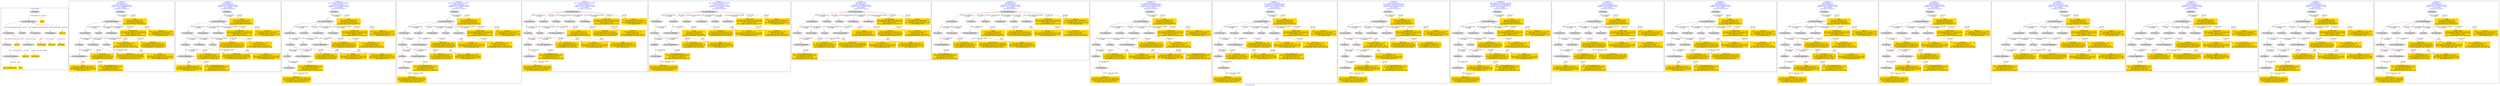 digraph n0 {
fontcolor="blue"
remincross="true"
label="s22-s-moca.xml"
subgraph cluster_0 {
label="1-correct model"
n2[style="filled",color="white",fillcolor="lightgray",label="E12_Production1"];
n3[style="filled",color="white",fillcolor="lightgray",label="E21_Person1"];
n4[shape="plaintext",style="filled",fillcolor="gold",label="Process"];
n5[style="filled",color="white",fillcolor="lightgray",label="E52_Time-Span1"];
n6[style="filled",color="white",fillcolor="lightgray",label="E82_Actor_Appellation1"];
n7[shape="plaintext",style="filled",fillcolor="gold",label="person_uri"];
n8[style="filled",color="white",fillcolor="lightgray",label="E22_Man-Made_Object1"];
n9[style="filled",color="white",fillcolor="lightgray",label="E35_Title1"];
n10[style="filled",color="white",fillcolor="lightgray",label="E8_Acquisition1"];
n11[style="filled",color="white",fillcolor="lightgray",label="E54_Dimension1"];
n12[shape="plaintext",style="filled",fillcolor="gold",label="object_uri"];
n13[shape="plaintext",style="filled",fillcolor="gold",label="Artwork_Name"];
n14[style="filled",color="white",fillcolor="lightgray",label="E38_Image1"];
n15[shape="plaintext",style="filled",fillcolor="gold",label="image"];
n16[shape="plaintext",style="filled",fillcolor="gold",label="Artwork_Year"];
n17[shape="plaintext",style="filled",fillcolor="gold",label="Dimensions"];
n18[shape="plaintext",style="filled",fillcolor="gold",label="person_appellation_uri"];
n19[shape="plaintext",style="filled",fillcolor="gold",label="name"];
n20[shape="plaintext",style="filled",fillcolor="gold",label="Provenance"];
}
subgraph cluster_1 {
label="candidate 0\nlink coherence:1.0\nnode coherence:1.0\nconfidence:0.5078346068346444\nmapping score:0.5359448689448815\ncost:17.99936\n-precision:0.78-recall:0.78"
n22[style="filled",color="white",fillcolor="lightgray",label="E12_Production1"];
n23[style="filled",color="white",fillcolor="lightgray",label="E21_Person1"];
n24[style="filled",color="white",fillcolor="lightgray",label="E52_Time-Span2"];
n25[style="filled",color="white",fillcolor="lightgray",label="E55_Type1"];
n26[style="filled",color="white",fillcolor="lightgray",label="E82_Actor_Appellation1"];
n27[style="filled",color="white",fillcolor="lightgray",label="E22_Man-Made_Object1"];
n28[style="filled",color="white",fillcolor="lightgray",label="E35_Title1"];
n29[style="filled",color="white",fillcolor="lightgray",label="E54_Dimension1"];
n30[style="filled",color="white",fillcolor="lightgray",label="E38_Image1"];
n31[shape="plaintext",style="filled",fillcolor="gold",label="image\n[E38_Image,classLink,0.322]\n[E39_Actor,classLink,0.291]\n[E78_Collection,classLink,0.206]\n[E22_Man-Made_Object,classLink,0.181]"];
n32[shape="plaintext",style="filled",fillcolor="gold",label="Provenance\n[E30_Right,P3_has_note,0.279]\n[E35_Title,label,0.269]\n[E8_Acquisition,P3_has_note,0.266]\n[E22_Man-Made_Object,P3_has_note,0.186]"];
n33[shape="plaintext",style="filled",fillcolor="gold",label="Artwork_Name\n[E22_Man-Made_Object,P3_has_note,0.316]\n[E73_Information_Object,P3_has_note,0.272]\n[E35_Title,label,0.248]\n[E33_Linguistic_Object,P3_has_note,0.164]"];
n34[shape="plaintext",style="filled",fillcolor="gold",label="object_uri\n[E22_Man-Made_Object,classLink,0.819]\n[E30_Right,P3_has_note,0.067]\n[E22_Man-Made_Object,P3_has_note,0.058]\n[E35_Title,label,0.056]"];
n35[shape="plaintext",style="filled",fillcolor="gold",label="name\n[E82_Actor_Appellation,label,0.401]\n[E22_Man-Made_Object,P3_has_note,0.214]\n[E73_Information_Object,P3_has_note,0.194]\n[E35_Title,label,0.19]"];
n36[shape="plaintext",style="filled",fillcolor="gold",label="Process\n[E55_Type,label,0.442]\n[E29_Design_or_Procedure,P3_has_note,0.326]\n[E22_Man-Made_Object,P3_has_note,0.123]\n[E57_Material,label,0.109]"];
n37[shape="plaintext",style="filled",fillcolor="gold",label="Dimensions\n[E54_Dimension,P3_has_note,0.721]\n[E22_Man-Made_Object,classLink,0.106]\n[E22_Man-Made_Object,P3_has_note,0.091]\n[E34_Inscription,P3_has_note,0.082]"];
n38[shape="plaintext",style="filled",fillcolor="gold",label="person_uri\n[E21_Person,classLink,0.491]\n[E82_Actor_Appellation,classLink,0.343]\n[E30_Right,P3_has_note,0.118]\n[E8_Acquisition,P3_has_note,0.049]"];
n39[shape="plaintext",style="filled",fillcolor="gold",label="person_appellation_uri\n[E82_Actor_Appellation,classLink,0.903]\n[E21_Person,classLink,0.071]\n[E30_Right,P3_has_note,0.017]\n[E22_Man-Made_Object,P3_has_note,0.009]"];
n40[shape="plaintext",style="filled",fillcolor="gold",label="Artwork_Year\n[E52_Time-Span,P82b_end_of_the_end,0.459]\n[E52_Time-Span,P82_at_some_time_within,0.394]\n[E33_Linguistic_Object,P3_has_note,0.074]\n[E12_Production,P3_has_note,0.072]"];
}
subgraph cluster_2 {
label="candidate 1\nlink coherence:1.0\nnode coherence:1.0\nconfidence:0.5075498962718683\nmapping score:0.5358499654239561\ncost:17.99939\n-precision:0.83-recall:0.83"
n42[style="filled",color="white",fillcolor="lightgray",label="E12_Production1"];
n43[style="filled",color="white",fillcolor="lightgray",label="E21_Person1"];
n44[style="filled",color="white",fillcolor="lightgray",label="E52_Time-Span2"];
n45[style="filled",color="white",fillcolor="lightgray",label="E55_Type1"];
n46[style="filled",color="white",fillcolor="lightgray",label="E82_Actor_Appellation1"];
n47[style="filled",color="white",fillcolor="lightgray",label="E22_Man-Made_Object1"];
n48[style="filled",color="white",fillcolor="lightgray",label="E54_Dimension1"];
n49[style="filled",color="white",fillcolor="lightgray",label="E8_Acquisition1"];
n50[style="filled",color="white",fillcolor="lightgray",label="E38_Image1"];
n51[shape="plaintext",style="filled",fillcolor="gold",label="image\n[E38_Image,classLink,0.322]\n[E39_Actor,classLink,0.291]\n[E78_Collection,classLink,0.206]\n[E22_Man-Made_Object,classLink,0.181]"];
n52[shape="plaintext",style="filled",fillcolor="gold",label="Artwork_Name\n[E22_Man-Made_Object,P3_has_note,0.316]\n[E73_Information_Object,P3_has_note,0.272]\n[E35_Title,label,0.248]\n[E33_Linguistic_Object,P3_has_note,0.164]"];
n53[shape="plaintext",style="filled",fillcolor="gold",label="object_uri\n[E22_Man-Made_Object,classLink,0.819]\n[E30_Right,P3_has_note,0.067]\n[E22_Man-Made_Object,P3_has_note,0.058]\n[E35_Title,label,0.056]"];
n54[shape="plaintext",style="filled",fillcolor="gold",label="name\n[E82_Actor_Appellation,label,0.401]\n[E22_Man-Made_Object,P3_has_note,0.214]\n[E73_Information_Object,P3_has_note,0.194]\n[E35_Title,label,0.19]"];
n55[shape="plaintext",style="filled",fillcolor="gold",label="Process\n[E55_Type,label,0.442]\n[E29_Design_or_Procedure,P3_has_note,0.326]\n[E22_Man-Made_Object,P3_has_note,0.123]\n[E57_Material,label,0.109]"];
n56[shape="plaintext",style="filled",fillcolor="gold",label="Dimensions\n[E54_Dimension,P3_has_note,0.721]\n[E22_Man-Made_Object,classLink,0.106]\n[E22_Man-Made_Object,P3_has_note,0.091]\n[E34_Inscription,P3_has_note,0.082]"];
n57[shape="plaintext",style="filled",fillcolor="gold",label="person_uri\n[E21_Person,classLink,0.491]\n[E82_Actor_Appellation,classLink,0.343]\n[E30_Right,P3_has_note,0.118]\n[E8_Acquisition,P3_has_note,0.049]"];
n58[shape="plaintext",style="filled",fillcolor="gold",label="person_appellation_uri\n[E82_Actor_Appellation,classLink,0.903]\n[E21_Person,classLink,0.071]\n[E30_Right,P3_has_note,0.017]\n[E22_Man-Made_Object,P3_has_note,0.009]"];
n59[shape="plaintext",style="filled",fillcolor="gold",label="Provenance\n[E30_Right,P3_has_note,0.279]\n[E35_Title,label,0.269]\n[E8_Acquisition,P3_has_note,0.266]\n[E22_Man-Made_Object,P3_has_note,0.186]"];
n60[shape="plaintext",style="filled",fillcolor="gold",label="Artwork_Year\n[E52_Time-Span,P82b_end_of_the_end,0.459]\n[E52_Time-Span,P82_at_some_time_within,0.394]\n[E33_Linguistic_Object,P3_has_note,0.074]\n[E12_Production,P3_has_note,0.072]"];
}
subgraph cluster_3 {
label="candidate 10\nlink coherence:0.9523809523809523\nnode coherence:1.0\nconfidence:0.5075498962718683\nmapping score:0.5191832987572894\ncost:20.99936\n-precision:0.62-recall:0.72"
n62[style="filled",color="white",fillcolor="lightgray",label="E12_Production1"];
n63[style="filled",color="white",fillcolor="lightgray",label="E21_Person1"];
n64[style="filled",color="white",fillcolor="lightgray",label="E55_Type1"];
n65[style="filled",color="white",fillcolor="lightgray",label="E67_Birth1"];
n66[style="filled",color="white",fillcolor="lightgray",label="E82_Actor_Appellation1"];
n67[style="filled",color="white",fillcolor="lightgray",label="E21_Person2"];
n68[style="filled",color="white",fillcolor="lightgray",label="E82_Actor_Appellation2"];
n69[style="filled",color="white",fillcolor="lightgray",label="E22_Man-Made_Object1"];
n70[style="filled",color="white",fillcolor="lightgray",label="E54_Dimension1"];
n71[style="filled",color="white",fillcolor="lightgray",label="E8_Acquisition1"];
n72[style="filled",color="white",fillcolor="lightgray",label="E38_Image1"];
n73[style="filled",color="white",fillcolor="lightgray",label="E52_Time-Span1"];
n74[shape="plaintext",style="filled",fillcolor="gold",label="image\n[E38_Image,classLink,0.322]\n[E39_Actor,classLink,0.291]\n[E78_Collection,classLink,0.206]\n[E22_Man-Made_Object,classLink,0.181]"];
n75[shape="plaintext",style="filled",fillcolor="gold",label="Artwork_Name\n[E22_Man-Made_Object,P3_has_note,0.316]\n[E73_Information_Object,P3_has_note,0.272]\n[E35_Title,label,0.248]\n[E33_Linguistic_Object,P3_has_note,0.164]"];
n76[shape="plaintext",style="filled",fillcolor="gold",label="object_uri\n[E22_Man-Made_Object,classLink,0.819]\n[E30_Right,P3_has_note,0.067]\n[E22_Man-Made_Object,P3_has_note,0.058]\n[E35_Title,label,0.056]"];
n77[shape="plaintext",style="filled",fillcolor="gold",label="Process\n[E55_Type,label,0.442]\n[E29_Design_or_Procedure,P3_has_note,0.326]\n[E22_Man-Made_Object,P3_has_note,0.123]\n[E57_Material,label,0.109]"];
n78[shape="plaintext",style="filled",fillcolor="gold",label="name\n[E82_Actor_Appellation,label,0.401]\n[E22_Man-Made_Object,P3_has_note,0.214]\n[E73_Information_Object,P3_has_note,0.194]\n[E35_Title,label,0.19]"];
n79[shape="plaintext",style="filled",fillcolor="gold",label="Dimensions\n[E54_Dimension,P3_has_note,0.721]\n[E22_Man-Made_Object,classLink,0.106]\n[E22_Man-Made_Object,P3_has_note,0.091]\n[E34_Inscription,P3_has_note,0.082]"];
n80[shape="plaintext",style="filled",fillcolor="gold",label="Artwork_Year\n[E52_Time-Span,P82b_end_of_the_end,0.459]\n[E52_Time-Span,P82_at_some_time_within,0.394]\n[E33_Linguistic_Object,P3_has_note,0.074]\n[E12_Production,P3_has_note,0.072]"];
n81[shape="plaintext",style="filled",fillcolor="gold",label="person_uri\n[E21_Person,classLink,0.491]\n[E82_Actor_Appellation,classLink,0.343]\n[E30_Right,P3_has_note,0.118]\n[E8_Acquisition,P3_has_note,0.049]"];
n82[shape="plaintext",style="filled",fillcolor="gold",label="person_appellation_uri\n[E82_Actor_Appellation,classLink,0.903]\n[E21_Person,classLink,0.071]\n[E30_Right,P3_has_note,0.017]\n[E22_Man-Made_Object,P3_has_note,0.009]"];
n83[shape="plaintext",style="filled",fillcolor="gold",label="Provenance\n[E30_Right,P3_has_note,0.279]\n[E35_Title,label,0.269]\n[E8_Acquisition,P3_has_note,0.266]\n[E22_Man-Made_Object,P3_has_note,0.186]"];
}
subgraph cluster_4 {
label="candidate 11\nlink coherence:0.9523809523809523\nnode coherence:1.0\nconfidence:0.5075498962718683\nmapping score:0.5191832987572894\ncost:20.9994\n-precision:0.62-recall:0.72"
n85[style="filled",color="white",fillcolor="lightgray",label="E12_Production1"];
n86[style="filled",color="white",fillcolor="lightgray",label="E21_Person1"];
n87[style="filled",color="white",fillcolor="lightgray",label="E67_Birth1"];
n88[style="filled",color="white",fillcolor="lightgray",label="E82_Actor_Appellation1"];
n89[style="filled",color="white",fillcolor="lightgray",label="E21_Person2"];
n90[style="filled",color="white",fillcolor="lightgray",label="E82_Actor_Appellation2"];
n91[style="filled",color="white",fillcolor="lightgray",label="E22_Man-Made_Object1"];
n92[style="filled",color="white",fillcolor="lightgray",label="E54_Dimension1"];
n93[style="filled",color="white",fillcolor="lightgray",label="E55_Type2"];
n94[style="filled",color="white",fillcolor="lightgray",label="E8_Acquisition1"];
n95[style="filled",color="white",fillcolor="lightgray",label="E38_Image1"];
n96[style="filled",color="white",fillcolor="lightgray",label="E52_Time-Span1"];
n97[shape="plaintext",style="filled",fillcolor="gold",label="image\n[E38_Image,classLink,0.322]\n[E39_Actor,classLink,0.291]\n[E78_Collection,classLink,0.206]\n[E22_Man-Made_Object,classLink,0.181]"];
n98[shape="plaintext",style="filled",fillcolor="gold",label="Artwork_Name\n[E22_Man-Made_Object,P3_has_note,0.316]\n[E73_Information_Object,P3_has_note,0.272]\n[E35_Title,label,0.248]\n[E33_Linguistic_Object,P3_has_note,0.164]"];
n99[shape="plaintext",style="filled",fillcolor="gold",label="object_uri\n[E22_Man-Made_Object,classLink,0.819]\n[E30_Right,P3_has_note,0.067]\n[E22_Man-Made_Object,P3_has_note,0.058]\n[E35_Title,label,0.056]"];
n100[shape="plaintext",style="filled",fillcolor="gold",label="Process\n[E55_Type,label,0.442]\n[E29_Design_or_Procedure,P3_has_note,0.326]\n[E22_Man-Made_Object,P3_has_note,0.123]\n[E57_Material,label,0.109]"];
n101[shape="plaintext",style="filled",fillcolor="gold",label="name\n[E82_Actor_Appellation,label,0.401]\n[E22_Man-Made_Object,P3_has_note,0.214]\n[E73_Information_Object,P3_has_note,0.194]\n[E35_Title,label,0.19]"];
n102[shape="plaintext",style="filled",fillcolor="gold",label="Dimensions\n[E54_Dimension,P3_has_note,0.721]\n[E22_Man-Made_Object,classLink,0.106]\n[E22_Man-Made_Object,P3_has_note,0.091]\n[E34_Inscription,P3_has_note,0.082]"];
n103[shape="plaintext",style="filled",fillcolor="gold",label="Artwork_Year\n[E52_Time-Span,P82b_end_of_the_end,0.459]\n[E52_Time-Span,P82_at_some_time_within,0.394]\n[E33_Linguistic_Object,P3_has_note,0.074]\n[E12_Production,P3_has_note,0.072]"];
n104[shape="plaintext",style="filled",fillcolor="gold",label="person_uri\n[E21_Person,classLink,0.491]\n[E82_Actor_Appellation,classLink,0.343]\n[E30_Right,P3_has_note,0.118]\n[E8_Acquisition,P3_has_note,0.049]"];
n105[shape="plaintext",style="filled",fillcolor="gold",label="person_appellation_uri\n[E82_Actor_Appellation,classLink,0.903]\n[E21_Person,classLink,0.071]\n[E30_Right,P3_has_note,0.017]\n[E22_Man-Made_Object,P3_has_note,0.009]"];
n106[shape="plaintext",style="filled",fillcolor="gold",label="Provenance\n[E30_Right,P3_has_note,0.279]\n[E35_Title,label,0.269]\n[E8_Acquisition,P3_has_note,0.266]\n[E22_Man-Made_Object,P3_has_note,0.186]"];
}
subgraph cluster_5 {
label="candidate 12\nlink coherence:0.9523809523809523\nnode coherence:1.0\nconfidence:0.5075498962718683\nmapping score:0.5191832987572894\ncost:20.99945\n-precision:0.57-recall:0.67"
n108[style="filled",color="white",fillcolor="lightgray",label="E12_Production1"];
n109[style="filled",color="white",fillcolor="lightgray",label="E21_Person1"];
n110[style="filled",color="white",fillcolor="lightgray",label="E55_Type1"];
n111[style="filled",color="white",fillcolor="lightgray",label="E69_Death1"];
n112[style="filled",color="white",fillcolor="lightgray",label="E82_Actor_Appellation1"];
n113[style="filled",color="white",fillcolor="lightgray",label="E21_Person2"];
n114[style="filled",color="white",fillcolor="lightgray",label="E82_Actor_Appellation2"];
n115[style="filled",color="white",fillcolor="lightgray",label="E22_Man-Made_Object1"];
n116[style="filled",color="white",fillcolor="lightgray",label="E38_Image1"];
n117[style="filled",color="white",fillcolor="lightgray",label="E54_Dimension1"];
n118[style="filled",color="white",fillcolor="lightgray",label="E8_Acquisition1"];
n119[style="filled",color="white",fillcolor="lightgray",label="E52_Time-Span4"];
n120[shape="plaintext",style="filled",fillcolor="gold",label="image\n[E38_Image,classLink,0.322]\n[E39_Actor,classLink,0.291]\n[E78_Collection,classLink,0.206]\n[E22_Man-Made_Object,classLink,0.181]"];
n121[shape="plaintext",style="filled",fillcolor="gold",label="Artwork_Name\n[E22_Man-Made_Object,P3_has_note,0.316]\n[E73_Information_Object,P3_has_note,0.272]\n[E35_Title,label,0.248]\n[E33_Linguistic_Object,P3_has_note,0.164]"];
n122[shape="plaintext",style="filled",fillcolor="gold",label="object_uri\n[E22_Man-Made_Object,classLink,0.819]\n[E30_Right,P3_has_note,0.067]\n[E22_Man-Made_Object,P3_has_note,0.058]\n[E35_Title,label,0.056]"];
n123[shape="plaintext",style="filled",fillcolor="gold",label="Process\n[E55_Type,label,0.442]\n[E29_Design_or_Procedure,P3_has_note,0.326]\n[E22_Man-Made_Object,P3_has_note,0.123]\n[E57_Material,label,0.109]"];
n124[shape="plaintext",style="filled",fillcolor="gold",label="name\n[E82_Actor_Appellation,label,0.401]\n[E22_Man-Made_Object,P3_has_note,0.214]\n[E73_Information_Object,P3_has_note,0.194]\n[E35_Title,label,0.19]"];
n125[shape="plaintext",style="filled",fillcolor="gold",label="Dimensions\n[E54_Dimension,P3_has_note,0.721]\n[E22_Man-Made_Object,classLink,0.106]\n[E22_Man-Made_Object,P3_has_note,0.091]\n[E34_Inscription,P3_has_note,0.082]"];
n126[shape="plaintext",style="filled",fillcolor="gold",label="person_uri\n[E21_Person,classLink,0.491]\n[E82_Actor_Appellation,classLink,0.343]\n[E30_Right,P3_has_note,0.118]\n[E8_Acquisition,P3_has_note,0.049]"];
n127[shape="plaintext",style="filled",fillcolor="gold",label="Artwork_Year\n[E52_Time-Span,P82b_end_of_the_end,0.459]\n[E52_Time-Span,P82_at_some_time_within,0.394]\n[E33_Linguistic_Object,P3_has_note,0.074]\n[E12_Production,P3_has_note,0.072]"];
n128[shape="plaintext",style="filled",fillcolor="gold",label="person_appellation_uri\n[E82_Actor_Appellation,classLink,0.903]\n[E21_Person,classLink,0.071]\n[E30_Right,P3_has_note,0.017]\n[E22_Man-Made_Object,P3_has_note,0.009]"];
n129[shape="plaintext",style="filled",fillcolor="gold",label="Provenance\n[E30_Right,P3_has_note,0.279]\n[E35_Title,label,0.269]\n[E8_Acquisition,P3_has_note,0.266]\n[E22_Man-Made_Object,P3_has_note,0.186]"];
}
subgraph cluster_6 {
label="candidate 13\nlink coherence:0.9523809523809523\nnode coherence:1.0\nconfidence:0.5075498962718683\nmapping score:0.5191832987572894\ncost:20.99949\n-precision:0.57-recall:0.67"
n131[style="filled",color="white",fillcolor="lightgray",label="E12_Production1"];
n132[style="filled",color="white",fillcolor="lightgray",label="E21_Person1"];
n133[style="filled",color="white",fillcolor="lightgray",label="E69_Death1"];
n134[style="filled",color="white",fillcolor="lightgray",label="E82_Actor_Appellation1"];
n135[style="filled",color="white",fillcolor="lightgray",label="E21_Person2"];
n136[style="filled",color="white",fillcolor="lightgray",label="E82_Actor_Appellation2"];
n137[style="filled",color="white",fillcolor="lightgray",label="E22_Man-Made_Object1"];
n138[style="filled",color="white",fillcolor="lightgray",label="E38_Image1"];
n139[style="filled",color="white",fillcolor="lightgray",label="E54_Dimension1"];
n140[style="filled",color="white",fillcolor="lightgray",label="E55_Type2"];
n141[style="filled",color="white",fillcolor="lightgray",label="E8_Acquisition1"];
n142[style="filled",color="white",fillcolor="lightgray",label="E52_Time-Span4"];
n143[shape="plaintext",style="filled",fillcolor="gold",label="image\n[E38_Image,classLink,0.322]\n[E39_Actor,classLink,0.291]\n[E78_Collection,classLink,0.206]\n[E22_Man-Made_Object,classLink,0.181]"];
n144[shape="plaintext",style="filled",fillcolor="gold",label="Artwork_Name\n[E22_Man-Made_Object,P3_has_note,0.316]\n[E73_Information_Object,P3_has_note,0.272]\n[E35_Title,label,0.248]\n[E33_Linguistic_Object,P3_has_note,0.164]"];
n145[shape="plaintext",style="filled",fillcolor="gold",label="object_uri\n[E22_Man-Made_Object,classLink,0.819]\n[E30_Right,P3_has_note,0.067]\n[E22_Man-Made_Object,P3_has_note,0.058]\n[E35_Title,label,0.056]"];
n146[shape="plaintext",style="filled",fillcolor="gold",label="Process\n[E55_Type,label,0.442]\n[E29_Design_or_Procedure,P3_has_note,0.326]\n[E22_Man-Made_Object,P3_has_note,0.123]\n[E57_Material,label,0.109]"];
n147[shape="plaintext",style="filled",fillcolor="gold",label="name\n[E82_Actor_Appellation,label,0.401]\n[E22_Man-Made_Object,P3_has_note,0.214]\n[E73_Information_Object,P3_has_note,0.194]\n[E35_Title,label,0.19]"];
n148[shape="plaintext",style="filled",fillcolor="gold",label="Dimensions\n[E54_Dimension,P3_has_note,0.721]\n[E22_Man-Made_Object,classLink,0.106]\n[E22_Man-Made_Object,P3_has_note,0.091]\n[E34_Inscription,P3_has_note,0.082]"];
n149[shape="plaintext",style="filled",fillcolor="gold",label="person_uri\n[E21_Person,classLink,0.491]\n[E82_Actor_Appellation,classLink,0.343]\n[E30_Right,P3_has_note,0.118]\n[E8_Acquisition,P3_has_note,0.049]"];
n150[shape="plaintext",style="filled",fillcolor="gold",label="Artwork_Year\n[E52_Time-Span,P82b_end_of_the_end,0.459]\n[E52_Time-Span,P82_at_some_time_within,0.394]\n[E33_Linguistic_Object,P3_has_note,0.074]\n[E12_Production,P3_has_note,0.072]"];
n151[shape="plaintext",style="filled",fillcolor="gold",label="person_appellation_uri\n[E82_Actor_Appellation,classLink,0.903]\n[E21_Person,classLink,0.071]\n[E30_Right,P3_has_note,0.017]\n[E22_Man-Made_Object,P3_has_note,0.009]"];
n152[shape="plaintext",style="filled",fillcolor="gold",label="Provenance\n[E30_Right,P3_has_note,0.279]\n[E35_Title,label,0.269]\n[E8_Acquisition,P3_has_note,0.266]\n[E22_Man-Made_Object,P3_has_note,0.186]"];
}
subgraph cluster_7 {
label="candidate 14\nlink coherence:0.95\nnode coherence:1.0\nconfidence:0.5075498962718683\nmapping score:0.5191832987572894\ncost:19.99945\n-precision:0.65-recall:0.72"
n154[style="filled",color="white",fillcolor="lightgray",label="E12_Production1"];
n155[style="filled",color="white",fillcolor="lightgray",label="E21_Person1"];
n156[style="filled",color="white",fillcolor="lightgray",label="E52_Time-Span2"];
n157[style="filled",color="white",fillcolor="lightgray",label="E55_Type1"];
n158[style="filled",color="white",fillcolor="lightgray",label="E82_Actor_Appellation1"];
n159[style="filled",color="white",fillcolor="lightgray",label="E21_Person2"];
n160[style="filled",color="white",fillcolor="lightgray",label="E82_Actor_Appellation2"];
n161[style="filled",color="white",fillcolor="lightgray",label="E22_Man-Made_Object1"];
n162[style="filled",color="white",fillcolor="lightgray",label="E38_Image1"];
n163[style="filled",color="white",fillcolor="lightgray",label="E54_Dimension1"];
n164[style="filled",color="white",fillcolor="lightgray",label="E8_Acquisition1"];
n165[shape="plaintext",style="filled",fillcolor="gold",label="image\n[E38_Image,classLink,0.322]\n[E39_Actor,classLink,0.291]\n[E78_Collection,classLink,0.206]\n[E22_Man-Made_Object,classLink,0.181]"];
n166[shape="plaintext",style="filled",fillcolor="gold",label="Artwork_Name\n[E22_Man-Made_Object,P3_has_note,0.316]\n[E73_Information_Object,P3_has_note,0.272]\n[E35_Title,label,0.248]\n[E33_Linguistic_Object,P3_has_note,0.164]"];
n167[shape="plaintext",style="filled",fillcolor="gold",label="object_uri\n[E22_Man-Made_Object,classLink,0.819]\n[E30_Right,P3_has_note,0.067]\n[E22_Man-Made_Object,P3_has_note,0.058]\n[E35_Title,label,0.056]"];
n168[shape="plaintext",style="filled",fillcolor="gold",label="Process\n[E55_Type,label,0.442]\n[E29_Design_or_Procedure,P3_has_note,0.326]\n[E22_Man-Made_Object,P3_has_note,0.123]\n[E57_Material,label,0.109]"];
n169[shape="plaintext",style="filled",fillcolor="gold",label="name\n[E82_Actor_Appellation,label,0.401]\n[E22_Man-Made_Object,P3_has_note,0.214]\n[E73_Information_Object,P3_has_note,0.194]\n[E35_Title,label,0.19]"];
n170[shape="plaintext",style="filled",fillcolor="gold",label="Dimensions\n[E54_Dimension,P3_has_note,0.721]\n[E22_Man-Made_Object,classLink,0.106]\n[E22_Man-Made_Object,P3_has_note,0.091]\n[E34_Inscription,P3_has_note,0.082]"];
n171[shape="plaintext",style="filled",fillcolor="gold",label="person_uri\n[E21_Person,classLink,0.491]\n[E82_Actor_Appellation,classLink,0.343]\n[E30_Right,P3_has_note,0.118]\n[E8_Acquisition,P3_has_note,0.049]"];
n172[shape="plaintext",style="filled",fillcolor="gold",label="person_appellation_uri\n[E82_Actor_Appellation,classLink,0.903]\n[E21_Person,classLink,0.071]\n[E30_Right,P3_has_note,0.017]\n[E22_Man-Made_Object,P3_has_note,0.009]"];
n173[shape="plaintext",style="filled",fillcolor="gold",label="Provenance\n[E30_Right,P3_has_note,0.279]\n[E35_Title,label,0.269]\n[E8_Acquisition,P3_has_note,0.266]\n[E22_Man-Made_Object,P3_has_note,0.186]"];
n174[shape="plaintext",style="filled",fillcolor="gold",label="Artwork_Year\n[E52_Time-Span,P82b_end_of_the_end,0.459]\n[E52_Time-Span,P82_at_some_time_within,0.394]\n[E33_Linguistic_Object,P3_has_note,0.074]\n[E12_Production,P3_has_note,0.072]"];
}
subgraph cluster_8 {
label="candidate 15\nlink coherence:0.95\nnode coherence:1.0\nconfidence:0.5075498962718683\nmapping score:0.5191832987572894\ncost:19.99949\n-precision:0.65-recall:0.72"
n176[style="filled",color="white",fillcolor="lightgray",label="E12_Production1"];
n177[style="filled",color="white",fillcolor="lightgray",label="E21_Person1"];
n178[style="filled",color="white",fillcolor="lightgray",label="E52_Time-Span2"];
n179[style="filled",color="white",fillcolor="lightgray",label="E82_Actor_Appellation1"];
n180[style="filled",color="white",fillcolor="lightgray",label="E21_Person2"];
n181[style="filled",color="white",fillcolor="lightgray",label="E82_Actor_Appellation2"];
n182[style="filled",color="white",fillcolor="lightgray",label="E22_Man-Made_Object1"];
n183[style="filled",color="white",fillcolor="lightgray",label="E38_Image1"];
n184[style="filled",color="white",fillcolor="lightgray",label="E54_Dimension1"];
n185[style="filled",color="white",fillcolor="lightgray",label="E55_Type2"];
n186[style="filled",color="white",fillcolor="lightgray",label="E8_Acquisition1"];
n187[shape="plaintext",style="filled",fillcolor="gold",label="image\n[E38_Image,classLink,0.322]\n[E39_Actor,classLink,0.291]\n[E78_Collection,classLink,0.206]\n[E22_Man-Made_Object,classLink,0.181]"];
n188[shape="plaintext",style="filled",fillcolor="gold",label="Artwork_Name\n[E22_Man-Made_Object,P3_has_note,0.316]\n[E73_Information_Object,P3_has_note,0.272]\n[E35_Title,label,0.248]\n[E33_Linguistic_Object,P3_has_note,0.164]"];
n189[shape="plaintext",style="filled",fillcolor="gold",label="object_uri\n[E22_Man-Made_Object,classLink,0.819]\n[E30_Right,P3_has_note,0.067]\n[E22_Man-Made_Object,P3_has_note,0.058]\n[E35_Title,label,0.056]"];
n190[shape="plaintext",style="filled",fillcolor="gold",label="Process\n[E55_Type,label,0.442]\n[E29_Design_or_Procedure,P3_has_note,0.326]\n[E22_Man-Made_Object,P3_has_note,0.123]\n[E57_Material,label,0.109]"];
n191[shape="plaintext",style="filled",fillcolor="gold",label="name\n[E82_Actor_Appellation,label,0.401]\n[E22_Man-Made_Object,P3_has_note,0.214]\n[E73_Information_Object,P3_has_note,0.194]\n[E35_Title,label,0.19]"];
n192[shape="plaintext",style="filled",fillcolor="gold",label="Dimensions\n[E54_Dimension,P3_has_note,0.721]\n[E22_Man-Made_Object,classLink,0.106]\n[E22_Man-Made_Object,P3_has_note,0.091]\n[E34_Inscription,P3_has_note,0.082]"];
n193[shape="plaintext",style="filled",fillcolor="gold",label="person_uri\n[E21_Person,classLink,0.491]\n[E82_Actor_Appellation,classLink,0.343]\n[E30_Right,P3_has_note,0.118]\n[E8_Acquisition,P3_has_note,0.049]"];
n194[shape="plaintext",style="filled",fillcolor="gold",label="person_appellation_uri\n[E82_Actor_Appellation,classLink,0.903]\n[E21_Person,classLink,0.071]\n[E30_Right,P3_has_note,0.017]\n[E22_Man-Made_Object,P3_has_note,0.009]"];
n195[shape="plaintext",style="filled",fillcolor="gold",label="Provenance\n[E30_Right,P3_has_note,0.279]\n[E35_Title,label,0.269]\n[E8_Acquisition,P3_has_note,0.266]\n[E22_Man-Made_Object,P3_has_note,0.186]"];
n196[shape="plaintext",style="filled",fillcolor="gold",label="Artwork_Year\n[E52_Time-Span,P82b_end_of_the_end,0.459]\n[E52_Time-Span,P82_at_some_time_within,0.394]\n[E33_Linguistic_Object,P3_has_note,0.074]\n[E12_Production,P3_has_note,0.072]"];
}
subgraph cluster_9 {
label="candidate 16\nlink coherence:0.95\nnode coherence:0.9444444444444444\nconfidence:0.5075498962718683\nmapping score:0.5173314469054376\ncost:118.99949\n-precision:0.65-recall:0.72"
n198[style="filled",color="white",fillcolor="lightgray",label="E12_Production1"];
n199[style="filled",color="white",fillcolor="lightgray",label="E21_Person1"];
n200[style="filled",color="white",fillcolor="lightgray",label="E55_Type1"];
n201[style="filled",color="white",fillcolor="lightgray",label="E69_Death1"];
n202[style="filled",color="white",fillcolor="lightgray",label="E21_Person2"];
n203[style="filled",color="white",fillcolor="lightgray",label="E82_Actor_Appellation2"];
n204[style="filled",color="white",fillcolor="lightgray",label="E22_Man-Made_Object1"];
n205[style="filled",color="white",fillcolor="lightgray",label="E54_Dimension1"];
n206[style="filled",color="white",fillcolor="lightgray",label="E8_Acquisition1"];
n207[style="filled",color="white",fillcolor="lightgray",label="E38_Image1"];
n208[style="filled",color="white",fillcolor="lightgray",label="E52_Time-Span4"];
n209[shape="plaintext",style="filled",fillcolor="gold",label="image\n[E38_Image,classLink,0.322]\n[E39_Actor,classLink,0.291]\n[E78_Collection,classLink,0.206]\n[E22_Man-Made_Object,classLink,0.181]"];
n210[shape="plaintext",style="filled",fillcolor="gold",label="Artwork_Name\n[E22_Man-Made_Object,P3_has_note,0.316]\n[E73_Information_Object,P3_has_note,0.272]\n[E35_Title,label,0.248]\n[E33_Linguistic_Object,P3_has_note,0.164]"];
n211[shape="plaintext",style="filled",fillcolor="gold",label="object_uri\n[E22_Man-Made_Object,classLink,0.819]\n[E30_Right,P3_has_note,0.067]\n[E22_Man-Made_Object,P3_has_note,0.058]\n[E35_Title,label,0.056]"];
n212[shape="plaintext",style="filled",fillcolor="gold",label="Process\n[E55_Type,label,0.442]\n[E29_Design_or_Procedure,P3_has_note,0.326]\n[E22_Man-Made_Object,P3_has_note,0.123]\n[E57_Material,label,0.109]"];
n213[shape="plaintext",style="filled",fillcolor="gold",label="name\n[E82_Actor_Appellation,label,0.401]\n[E22_Man-Made_Object,P3_has_note,0.214]\n[E73_Information_Object,P3_has_note,0.194]\n[E35_Title,label,0.19]"];
n214[shape="plaintext",style="filled",fillcolor="gold",label="Dimensions\n[E54_Dimension,P3_has_note,0.721]\n[E22_Man-Made_Object,classLink,0.106]\n[E22_Man-Made_Object,P3_has_note,0.091]\n[E34_Inscription,P3_has_note,0.082]"];
n215[shape="plaintext",style="filled",fillcolor="gold",label="person_uri\n[E21_Person,classLink,0.491]\n[E82_Actor_Appellation,classLink,0.343]\n[E30_Right,P3_has_note,0.118]\n[E8_Acquisition,P3_has_note,0.049]"];
n216[shape="plaintext",style="filled",fillcolor="gold",label="Artwork_Year\n[E52_Time-Span,P82b_end_of_the_end,0.459]\n[E52_Time-Span,P82_at_some_time_within,0.394]\n[E33_Linguistic_Object,P3_has_note,0.074]\n[E12_Production,P3_has_note,0.072]"];
n217[shape="plaintext",style="filled",fillcolor="gold",label="Provenance\n[E30_Right,P3_has_note,0.279]\n[E35_Title,label,0.269]\n[E8_Acquisition,P3_has_note,0.266]\n[E22_Man-Made_Object,P3_has_note,0.186]"];
n218[shape="plaintext",style="filled",fillcolor="gold",label="person_appellation_uri\n[E82_Actor_Appellation,classLink,0.903]\n[E21_Person,classLink,0.071]\n[E30_Right,P3_has_note,0.017]\n[E22_Man-Made_Object,P3_has_note,0.009]"];
}
subgraph cluster_10 {
label="candidate 17\nlink coherence:0.95\nnode coherence:0.9444444444444444\nconfidence:0.5075498962718683\nmapping score:0.5173314469054376\ncost:118.99953\n-precision:0.65-recall:0.72"
n220[style="filled",color="white",fillcolor="lightgray",label="E12_Production1"];
n221[style="filled",color="white",fillcolor="lightgray",label="E21_Person1"];
n222[style="filled",color="white",fillcolor="lightgray",label="E69_Death1"];
n223[style="filled",color="white",fillcolor="lightgray",label="E21_Person2"];
n224[style="filled",color="white",fillcolor="lightgray",label="E82_Actor_Appellation2"];
n225[style="filled",color="white",fillcolor="lightgray",label="E22_Man-Made_Object1"];
n226[style="filled",color="white",fillcolor="lightgray",label="E54_Dimension1"];
n227[style="filled",color="white",fillcolor="lightgray",label="E55_Type2"];
n228[style="filled",color="white",fillcolor="lightgray",label="E8_Acquisition1"];
n229[style="filled",color="white",fillcolor="lightgray",label="E38_Image1"];
n230[style="filled",color="white",fillcolor="lightgray",label="E52_Time-Span4"];
n231[shape="plaintext",style="filled",fillcolor="gold",label="image\n[E38_Image,classLink,0.322]\n[E39_Actor,classLink,0.291]\n[E78_Collection,classLink,0.206]\n[E22_Man-Made_Object,classLink,0.181]"];
n232[shape="plaintext",style="filled",fillcolor="gold",label="Artwork_Name\n[E22_Man-Made_Object,P3_has_note,0.316]\n[E73_Information_Object,P3_has_note,0.272]\n[E35_Title,label,0.248]\n[E33_Linguistic_Object,P3_has_note,0.164]"];
n233[shape="plaintext",style="filled",fillcolor="gold",label="object_uri\n[E22_Man-Made_Object,classLink,0.819]\n[E30_Right,P3_has_note,0.067]\n[E22_Man-Made_Object,P3_has_note,0.058]\n[E35_Title,label,0.056]"];
n234[shape="plaintext",style="filled",fillcolor="gold",label="Process\n[E55_Type,label,0.442]\n[E29_Design_or_Procedure,P3_has_note,0.326]\n[E22_Man-Made_Object,P3_has_note,0.123]\n[E57_Material,label,0.109]"];
n235[shape="plaintext",style="filled",fillcolor="gold",label="name\n[E82_Actor_Appellation,label,0.401]\n[E22_Man-Made_Object,P3_has_note,0.214]\n[E73_Information_Object,P3_has_note,0.194]\n[E35_Title,label,0.19]"];
n236[shape="plaintext",style="filled",fillcolor="gold",label="Dimensions\n[E54_Dimension,P3_has_note,0.721]\n[E22_Man-Made_Object,classLink,0.106]\n[E22_Man-Made_Object,P3_has_note,0.091]\n[E34_Inscription,P3_has_note,0.082]"];
n237[shape="plaintext",style="filled",fillcolor="gold",label="person_uri\n[E21_Person,classLink,0.491]\n[E82_Actor_Appellation,classLink,0.343]\n[E30_Right,P3_has_note,0.118]\n[E8_Acquisition,P3_has_note,0.049]"];
n238[shape="plaintext",style="filled",fillcolor="gold",label="Artwork_Year\n[E52_Time-Span,P82b_end_of_the_end,0.459]\n[E52_Time-Span,P82_at_some_time_within,0.394]\n[E33_Linguistic_Object,P3_has_note,0.074]\n[E12_Production,P3_has_note,0.072]"];
n239[shape="plaintext",style="filled",fillcolor="gold",label="Provenance\n[E30_Right,P3_has_note,0.279]\n[E35_Title,label,0.269]\n[E8_Acquisition,P3_has_note,0.266]\n[E22_Man-Made_Object,P3_has_note,0.186]"];
n240[shape="plaintext",style="filled",fillcolor="gold",label="person_appellation_uri\n[E82_Actor_Appellation,classLink,0.903]\n[E21_Person,classLink,0.071]\n[E30_Right,P3_has_note,0.017]\n[E22_Man-Made_Object,P3_has_note,0.009]"];
}
subgraph cluster_11 {
label="candidate 18\nlink coherence:0.95\nnode coherence:0.9444444444444444\nconfidence:0.4635915097571296\nmapping score:0.5026786514005247\ncost:19.99928\n-precision:0.65-recall:0.72"
n242[style="filled",color="white",fillcolor="lightgray",label="E12_Production1"];
n243[style="filled",color="white",fillcolor="lightgray",label="E21_Person1"];
n244[style="filled",color="white",fillcolor="lightgray",label="E55_Type1"];
n245[style="filled",color="white",fillcolor="lightgray",label="E67_Birth1"];
n246[style="filled",color="white",fillcolor="lightgray",label="E82_Actor_Appellation1"];
n247[style="filled",color="white",fillcolor="lightgray",label="E22_Man-Made_Object1"];
n248[style="filled",color="white",fillcolor="lightgray",label="E35_Title1"];
n249[style="filled",color="white",fillcolor="lightgray",label="E54_Dimension1"];
n250[style="filled",color="white",fillcolor="lightgray",label="E8_Acquisition1"];
n251[style="filled",color="white",fillcolor="lightgray",label="E38_Image1"];
n252[style="filled",color="white",fillcolor="lightgray",label="E52_Time-Span1"];
n253[shape="plaintext",style="filled",fillcolor="gold",label="image\n[E38_Image,classLink,0.322]\n[E39_Actor,classLink,0.291]\n[E78_Collection,classLink,0.206]\n[E22_Man-Made_Object,classLink,0.181]"];
n254[shape="plaintext",style="filled",fillcolor="gold",label="Provenance\n[E30_Right,P3_has_note,0.279]\n[E35_Title,label,0.269]\n[E8_Acquisition,P3_has_note,0.266]\n[E22_Man-Made_Object,P3_has_note,0.186]"];
n255[shape="plaintext",style="filled",fillcolor="gold",label="Artwork_Name\n[E22_Man-Made_Object,P3_has_note,0.316]\n[E73_Information_Object,P3_has_note,0.272]\n[E35_Title,label,0.248]\n[E33_Linguistic_Object,P3_has_note,0.164]"];
n256[shape="plaintext",style="filled",fillcolor="gold",label="object_uri\n[E22_Man-Made_Object,classLink,0.819]\n[E30_Right,P3_has_note,0.067]\n[E22_Man-Made_Object,P3_has_note,0.058]\n[E35_Title,label,0.056]"];
n257[shape="plaintext",style="filled",fillcolor="gold",label="name\n[E82_Actor_Appellation,label,0.401]\n[E22_Man-Made_Object,P3_has_note,0.214]\n[E73_Information_Object,P3_has_note,0.194]\n[E35_Title,label,0.19]"];
n258[shape="plaintext",style="filled",fillcolor="gold",label="Process\n[E55_Type,label,0.442]\n[E29_Design_or_Procedure,P3_has_note,0.326]\n[E22_Man-Made_Object,P3_has_note,0.123]\n[E57_Material,label,0.109]"];
n259[shape="plaintext",style="filled",fillcolor="gold",label="Dimensions\n[E54_Dimension,P3_has_note,0.721]\n[E22_Man-Made_Object,classLink,0.106]\n[E22_Man-Made_Object,P3_has_note,0.091]\n[E34_Inscription,P3_has_note,0.082]"];
n260[shape="plaintext",style="filled",fillcolor="gold",label="Artwork_Year\n[E52_Time-Span,P82b_end_of_the_end,0.459]\n[E52_Time-Span,P82_at_some_time_within,0.394]\n[E33_Linguistic_Object,P3_has_note,0.074]\n[E12_Production,P3_has_note,0.072]"];
n261[shape="plaintext",style="filled",fillcolor="gold",label="person_appellation_uri\n[E82_Actor_Appellation,classLink,0.903]\n[E21_Person,classLink,0.071]\n[E30_Right,P3_has_note,0.017]\n[E22_Man-Made_Object,P3_has_note,0.009]"];
n262[shape="plaintext",style="filled",fillcolor="gold",label="person_uri\n[E21_Person,classLink,0.491]\n[E82_Actor_Appellation,classLink,0.343]\n[E30_Right,P3_has_note,0.118]\n[E8_Acquisition,P3_has_note,0.049]"];
}
subgraph cluster_12 {
label="candidate 19\nlink coherence:0.9473684210526315\nnode coherence:0.9444444444444444\nconfidence:0.5140152866268726\nmapping score:0.5194865770237723\ncost:117.99939\n-precision:0.68-recall:0.72"
n264[style="filled",color="white",fillcolor="lightgray",label="E12_Production1"];
n265[style="filled",color="white",fillcolor="lightgray",label="E21_Person1"];
n266[style="filled",color="white",fillcolor="lightgray",label="E55_Type1"];
n267[style="filled",color="white",fillcolor="lightgray",label="E69_Death1"];
n268[style="filled",color="white",fillcolor="lightgray",label="E82_Actor_Appellation1"];
n269[style="filled",color="white",fillcolor="lightgray",label="E22_Man-Made_Object1"];
n270[style="filled",color="white",fillcolor="lightgray",label="E54_Dimension1"];
n271[style="filled",color="white",fillcolor="lightgray",label="E8_Acquisition1"];
n272[style="filled",color="white",fillcolor="lightgray",label="E38_Image1"];
n273[style="filled",color="white",fillcolor="lightgray",label="E52_Time-Span4"];
n274[shape="plaintext",style="filled",fillcolor="gold",label="image\n[E38_Image,classLink,0.322]\n[E39_Actor,classLink,0.291]\n[E78_Collection,classLink,0.206]\n[E22_Man-Made_Object,classLink,0.181]"];
n275[shape="plaintext",style="filled",fillcolor="gold",label="Artwork_Name\n[E22_Man-Made_Object,P3_has_note,0.316]\n[E73_Information_Object,P3_has_note,0.272]\n[E35_Title,label,0.248]\n[E33_Linguistic_Object,P3_has_note,0.164]"];
n276[shape="plaintext",style="filled",fillcolor="gold",label="object_uri\n[E22_Man-Made_Object,classLink,0.819]\n[E30_Right,P3_has_note,0.067]\n[E22_Man-Made_Object,P3_has_note,0.058]\n[E35_Title,label,0.056]"];
n277[shape="plaintext",style="filled",fillcolor="gold",label="name\n[E82_Actor_Appellation,label,0.401]\n[E22_Man-Made_Object,P3_has_note,0.214]\n[E73_Information_Object,P3_has_note,0.194]\n[E35_Title,label,0.19]"];
n278[shape="plaintext",style="filled",fillcolor="gold",label="Process\n[E55_Type,label,0.442]\n[E29_Design_or_Procedure,P3_has_note,0.326]\n[E22_Man-Made_Object,P3_has_note,0.123]\n[E57_Material,label,0.109]"];
n279[shape="plaintext",style="filled",fillcolor="gold",label="Artwork_Year\n[E52_Time-Span,P82b_end_of_the_end,0.459]\n[E52_Time-Span,P82_at_some_time_within,0.394]\n[E33_Linguistic_Object,P3_has_note,0.074]\n[E12_Production,P3_has_note,0.072]"];
n280[shape="plaintext",style="filled",fillcolor="gold",label="Dimensions\n[E54_Dimension,P3_has_note,0.721]\n[E22_Man-Made_Object,classLink,0.106]\n[E22_Man-Made_Object,P3_has_note,0.091]\n[E34_Inscription,P3_has_note,0.082]"];
n281[shape="plaintext",style="filled",fillcolor="gold",label="person_uri\n[E21_Person,classLink,0.491]\n[E82_Actor_Appellation,classLink,0.343]\n[E30_Right,P3_has_note,0.118]\n[E8_Acquisition,P3_has_note,0.049]"];
n282[shape="plaintext",style="filled",fillcolor="gold",label="person_appellation_uri\n[E82_Actor_Appellation,classLink,0.903]\n[E21_Person,classLink,0.071]\n[E30_Right,P3_has_note,0.017]\n[E22_Man-Made_Object,P3_has_note,0.009]"];
n283[shape="plaintext",style="filled",fillcolor="gold",label="Provenance\n[E30_Right,P3_has_note,0.279]\n[E35_Title,label,0.269]\n[E8_Acquisition,P3_has_note,0.266]\n[E22_Man-Made_Object,P3_has_note,0.186]"];
}
subgraph cluster_13 {
label="candidate 2\nlink coherence:1.0\nnode coherence:1.0\nconfidence:0.5075498962718683\nmapping score:0.5358499654239561\ncost:17.99943\n-precision:0.83-recall:0.83"
n285[style="filled",color="white",fillcolor="lightgray",label="E12_Production1"];
n286[style="filled",color="white",fillcolor="lightgray",label="E21_Person1"];
n287[style="filled",color="white",fillcolor="lightgray",label="E52_Time-Span2"];
n288[style="filled",color="white",fillcolor="lightgray",label="E82_Actor_Appellation1"];
n289[style="filled",color="white",fillcolor="lightgray",label="E22_Man-Made_Object1"];
n290[style="filled",color="white",fillcolor="lightgray",label="E54_Dimension1"];
n291[style="filled",color="white",fillcolor="lightgray",label="E55_Type2"];
n292[style="filled",color="white",fillcolor="lightgray",label="E8_Acquisition1"];
n293[style="filled",color="white",fillcolor="lightgray",label="E38_Image1"];
n294[shape="plaintext",style="filled",fillcolor="gold",label="image\n[E38_Image,classLink,0.322]\n[E39_Actor,classLink,0.291]\n[E78_Collection,classLink,0.206]\n[E22_Man-Made_Object,classLink,0.181]"];
n295[shape="plaintext",style="filled",fillcolor="gold",label="Artwork_Name\n[E22_Man-Made_Object,P3_has_note,0.316]\n[E73_Information_Object,P3_has_note,0.272]\n[E35_Title,label,0.248]\n[E33_Linguistic_Object,P3_has_note,0.164]"];
n296[shape="plaintext",style="filled",fillcolor="gold",label="object_uri\n[E22_Man-Made_Object,classLink,0.819]\n[E30_Right,P3_has_note,0.067]\n[E22_Man-Made_Object,P3_has_note,0.058]\n[E35_Title,label,0.056]"];
n297[shape="plaintext",style="filled",fillcolor="gold",label="name\n[E82_Actor_Appellation,label,0.401]\n[E22_Man-Made_Object,P3_has_note,0.214]\n[E73_Information_Object,P3_has_note,0.194]\n[E35_Title,label,0.19]"];
n298[shape="plaintext",style="filled",fillcolor="gold",label="Process\n[E55_Type,label,0.442]\n[E29_Design_or_Procedure,P3_has_note,0.326]\n[E22_Man-Made_Object,P3_has_note,0.123]\n[E57_Material,label,0.109]"];
n299[shape="plaintext",style="filled",fillcolor="gold",label="Dimensions\n[E54_Dimension,P3_has_note,0.721]\n[E22_Man-Made_Object,classLink,0.106]\n[E22_Man-Made_Object,P3_has_note,0.091]\n[E34_Inscription,P3_has_note,0.082]"];
n300[shape="plaintext",style="filled",fillcolor="gold",label="person_uri\n[E21_Person,classLink,0.491]\n[E82_Actor_Appellation,classLink,0.343]\n[E30_Right,P3_has_note,0.118]\n[E8_Acquisition,P3_has_note,0.049]"];
n301[shape="plaintext",style="filled",fillcolor="gold",label="person_appellation_uri\n[E82_Actor_Appellation,classLink,0.903]\n[E21_Person,classLink,0.071]\n[E30_Right,P3_has_note,0.017]\n[E22_Man-Made_Object,P3_has_note,0.009]"];
n302[shape="plaintext",style="filled",fillcolor="gold",label="Provenance\n[E30_Right,P3_has_note,0.279]\n[E35_Title,label,0.269]\n[E8_Acquisition,P3_has_note,0.266]\n[E22_Man-Made_Object,P3_has_note,0.186]"];
n303[shape="plaintext",style="filled",fillcolor="gold",label="Artwork_Year\n[E52_Time-Span,P82b_end_of_the_end,0.459]\n[E52_Time-Span,P82_at_some_time_within,0.394]\n[E33_Linguistic_Object,P3_has_note,0.074]\n[E12_Production,P3_has_note,0.072]"];
}
subgraph cluster_14 {
label="candidate 3\nlink coherence:1.0\nnode coherence:1.0\nconfidence:0.5075498962718683\nmapping score:0.5358499654239561\ncost:17.99945\n-precision:0.83-recall:0.83"
n305[style="filled",color="white",fillcolor="lightgray",label="E12_Production1"];
n306[style="filled",color="white",fillcolor="lightgray",label="E21_Person1"];
n307[style="filled",color="white",fillcolor="lightgray",label="E52_Time-Span2"];
n308[style="filled",color="white",fillcolor="lightgray",label="E82_Actor_Appellation1"];
n309[style="filled",color="white",fillcolor="lightgray",label="E22_Man-Made_Object1"];
n310[style="filled",color="white",fillcolor="lightgray",label="E54_Dimension1"];
n311[style="filled",color="white",fillcolor="lightgray",label="E55_Type3"];
n312[style="filled",color="white",fillcolor="lightgray",label="E8_Acquisition1"];
n313[style="filled",color="white",fillcolor="lightgray",label="E38_Image1"];
n314[shape="plaintext",style="filled",fillcolor="gold",label="image\n[E38_Image,classLink,0.322]\n[E39_Actor,classLink,0.291]\n[E78_Collection,classLink,0.206]\n[E22_Man-Made_Object,classLink,0.181]"];
n315[shape="plaintext",style="filled",fillcolor="gold",label="Artwork_Name\n[E22_Man-Made_Object,P3_has_note,0.316]\n[E73_Information_Object,P3_has_note,0.272]\n[E35_Title,label,0.248]\n[E33_Linguistic_Object,P3_has_note,0.164]"];
n316[shape="plaintext",style="filled",fillcolor="gold",label="Process\n[E55_Type,label,0.442]\n[E29_Design_or_Procedure,P3_has_note,0.326]\n[E22_Man-Made_Object,P3_has_note,0.123]\n[E57_Material,label,0.109]"];
n317[shape="plaintext",style="filled",fillcolor="gold",label="object_uri\n[E22_Man-Made_Object,classLink,0.819]\n[E30_Right,P3_has_note,0.067]\n[E22_Man-Made_Object,P3_has_note,0.058]\n[E35_Title,label,0.056]"];
n318[shape="plaintext",style="filled",fillcolor="gold",label="name\n[E82_Actor_Appellation,label,0.401]\n[E22_Man-Made_Object,P3_has_note,0.214]\n[E73_Information_Object,P3_has_note,0.194]\n[E35_Title,label,0.19]"];
n319[shape="plaintext",style="filled",fillcolor="gold",label="Dimensions\n[E54_Dimension,P3_has_note,0.721]\n[E22_Man-Made_Object,classLink,0.106]\n[E22_Man-Made_Object,P3_has_note,0.091]\n[E34_Inscription,P3_has_note,0.082]"];
n320[shape="plaintext",style="filled",fillcolor="gold",label="person_uri\n[E21_Person,classLink,0.491]\n[E82_Actor_Appellation,classLink,0.343]\n[E30_Right,P3_has_note,0.118]\n[E8_Acquisition,P3_has_note,0.049]"];
n321[shape="plaintext",style="filled",fillcolor="gold",label="person_appellation_uri\n[E82_Actor_Appellation,classLink,0.903]\n[E21_Person,classLink,0.071]\n[E30_Right,P3_has_note,0.017]\n[E22_Man-Made_Object,P3_has_note,0.009]"];
n322[shape="plaintext",style="filled",fillcolor="gold",label="Provenance\n[E30_Right,P3_has_note,0.279]\n[E35_Title,label,0.269]\n[E8_Acquisition,P3_has_note,0.266]\n[E22_Man-Made_Object,P3_has_note,0.186]"];
n323[shape="plaintext",style="filled",fillcolor="gold",label="Artwork_Year\n[E52_Time-Span,P82b_end_of_the_end,0.459]\n[E52_Time-Span,P82_at_some_time_within,0.394]\n[E33_Linguistic_Object,P3_has_note,0.074]\n[E12_Production,P3_has_note,0.072]"];
}
subgraph cluster_15 {
label="candidate 4\nlink coherence:1.0\nnode coherence:1.0\nconfidence:0.5075498962718683\nmapping score:0.5358499654239561\ncost:18.99939\n-precision:0.74-recall:0.78"
n325[style="filled",color="white",fillcolor="lightgray",label="E12_Production1"];
n326[style="filled",color="white",fillcolor="lightgray",label="E21_Person1"];
n327[style="filled",color="white",fillcolor="lightgray",label="E55_Type1"];
n328[style="filled",color="white",fillcolor="lightgray",label="E69_Death1"];
n329[style="filled",color="white",fillcolor="lightgray",label="E82_Actor_Appellation1"];
n330[style="filled",color="white",fillcolor="lightgray",label="E22_Man-Made_Object1"];
n331[style="filled",color="white",fillcolor="lightgray",label="E54_Dimension1"];
n332[style="filled",color="white",fillcolor="lightgray",label="E8_Acquisition1"];
n333[style="filled",color="white",fillcolor="lightgray",label="E38_Image1"];
n334[style="filled",color="white",fillcolor="lightgray",label="E52_Time-Span4"];
n335[shape="plaintext",style="filled",fillcolor="gold",label="image\n[E38_Image,classLink,0.322]\n[E39_Actor,classLink,0.291]\n[E78_Collection,classLink,0.206]\n[E22_Man-Made_Object,classLink,0.181]"];
n336[shape="plaintext",style="filled",fillcolor="gold",label="Artwork_Name\n[E22_Man-Made_Object,P3_has_note,0.316]\n[E73_Information_Object,P3_has_note,0.272]\n[E35_Title,label,0.248]\n[E33_Linguistic_Object,P3_has_note,0.164]"];
n337[shape="plaintext",style="filled",fillcolor="gold",label="object_uri\n[E22_Man-Made_Object,classLink,0.819]\n[E30_Right,P3_has_note,0.067]\n[E22_Man-Made_Object,P3_has_note,0.058]\n[E35_Title,label,0.056]"];
n338[shape="plaintext",style="filled",fillcolor="gold",label="name\n[E82_Actor_Appellation,label,0.401]\n[E22_Man-Made_Object,P3_has_note,0.214]\n[E73_Information_Object,P3_has_note,0.194]\n[E35_Title,label,0.19]"];
n339[shape="plaintext",style="filled",fillcolor="gold",label="Process\n[E55_Type,label,0.442]\n[E29_Design_or_Procedure,P3_has_note,0.326]\n[E22_Man-Made_Object,P3_has_note,0.123]\n[E57_Material,label,0.109]"];
n340[shape="plaintext",style="filled",fillcolor="gold",label="Dimensions\n[E54_Dimension,P3_has_note,0.721]\n[E22_Man-Made_Object,classLink,0.106]\n[E22_Man-Made_Object,P3_has_note,0.091]\n[E34_Inscription,P3_has_note,0.082]"];
n341[shape="plaintext",style="filled",fillcolor="gold",label="person_uri\n[E21_Person,classLink,0.491]\n[E82_Actor_Appellation,classLink,0.343]\n[E30_Right,P3_has_note,0.118]\n[E8_Acquisition,P3_has_note,0.049]"];
n342[shape="plaintext",style="filled",fillcolor="gold",label="Artwork_Year\n[E52_Time-Span,P82b_end_of_the_end,0.459]\n[E52_Time-Span,P82_at_some_time_within,0.394]\n[E33_Linguistic_Object,P3_has_note,0.074]\n[E12_Production,P3_has_note,0.072]"];
n343[shape="plaintext",style="filled",fillcolor="gold",label="person_appellation_uri\n[E82_Actor_Appellation,classLink,0.903]\n[E21_Person,classLink,0.071]\n[E30_Right,P3_has_note,0.017]\n[E22_Man-Made_Object,P3_has_note,0.009]"];
n344[shape="plaintext",style="filled",fillcolor="gold",label="Provenance\n[E30_Right,P3_has_note,0.279]\n[E35_Title,label,0.269]\n[E8_Acquisition,P3_has_note,0.266]\n[E22_Man-Made_Object,P3_has_note,0.186]"];
}
subgraph cluster_16 {
label="candidate 5\nlink coherence:1.0\nnode coherence:1.0\nconfidence:0.5075498962718683\nmapping score:0.5358499654239561\ncost:18.99943\n-precision:0.74-recall:0.78"
n346[style="filled",color="white",fillcolor="lightgray",label="E12_Production1"];
n347[style="filled",color="white",fillcolor="lightgray",label="E21_Person1"];
n348[style="filled",color="white",fillcolor="lightgray",label="E69_Death1"];
n349[style="filled",color="white",fillcolor="lightgray",label="E82_Actor_Appellation1"];
n350[style="filled",color="white",fillcolor="lightgray",label="E22_Man-Made_Object1"];
n351[style="filled",color="white",fillcolor="lightgray",label="E54_Dimension1"];
n352[style="filled",color="white",fillcolor="lightgray",label="E55_Type2"];
n353[style="filled",color="white",fillcolor="lightgray",label="E8_Acquisition1"];
n354[style="filled",color="white",fillcolor="lightgray",label="E38_Image1"];
n355[style="filled",color="white",fillcolor="lightgray",label="E52_Time-Span4"];
n356[shape="plaintext",style="filled",fillcolor="gold",label="image\n[E38_Image,classLink,0.322]\n[E39_Actor,classLink,0.291]\n[E78_Collection,classLink,0.206]\n[E22_Man-Made_Object,classLink,0.181]"];
n357[shape="plaintext",style="filled",fillcolor="gold",label="Artwork_Name\n[E22_Man-Made_Object,P3_has_note,0.316]\n[E73_Information_Object,P3_has_note,0.272]\n[E35_Title,label,0.248]\n[E33_Linguistic_Object,P3_has_note,0.164]"];
n358[shape="plaintext",style="filled",fillcolor="gold",label="object_uri\n[E22_Man-Made_Object,classLink,0.819]\n[E30_Right,P3_has_note,0.067]\n[E22_Man-Made_Object,P3_has_note,0.058]\n[E35_Title,label,0.056]"];
n359[shape="plaintext",style="filled",fillcolor="gold",label="name\n[E82_Actor_Appellation,label,0.401]\n[E22_Man-Made_Object,P3_has_note,0.214]\n[E73_Information_Object,P3_has_note,0.194]\n[E35_Title,label,0.19]"];
n360[shape="plaintext",style="filled",fillcolor="gold",label="Process\n[E55_Type,label,0.442]\n[E29_Design_or_Procedure,P3_has_note,0.326]\n[E22_Man-Made_Object,P3_has_note,0.123]\n[E57_Material,label,0.109]"];
n361[shape="plaintext",style="filled",fillcolor="gold",label="Dimensions\n[E54_Dimension,P3_has_note,0.721]\n[E22_Man-Made_Object,classLink,0.106]\n[E22_Man-Made_Object,P3_has_note,0.091]\n[E34_Inscription,P3_has_note,0.082]"];
n362[shape="plaintext",style="filled",fillcolor="gold",label="person_uri\n[E21_Person,classLink,0.491]\n[E82_Actor_Appellation,classLink,0.343]\n[E30_Right,P3_has_note,0.118]\n[E8_Acquisition,P3_has_note,0.049]"];
n363[shape="plaintext",style="filled",fillcolor="gold",label="Artwork_Year\n[E52_Time-Span,P82b_end_of_the_end,0.459]\n[E52_Time-Span,P82_at_some_time_within,0.394]\n[E33_Linguistic_Object,P3_has_note,0.074]\n[E12_Production,P3_has_note,0.072]"];
n364[shape="plaintext",style="filled",fillcolor="gold",label="person_appellation_uri\n[E82_Actor_Appellation,classLink,0.903]\n[E21_Person,classLink,0.071]\n[E30_Right,P3_has_note,0.017]\n[E22_Man-Made_Object,P3_has_note,0.009]"];
n365[shape="plaintext",style="filled",fillcolor="gold",label="Provenance\n[E30_Right,P3_has_note,0.279]\n[E35_Title,label,0.269]\n[E8_Acquisition,P3_has_note,0.266]\n[E22_Man-Made_Object,P3_has_note,0.186]"];
}
subgraph cluster_17 {
label="candidate 6\nlink coherence:1.0\nnode coherence:1.0\nconfidence:0.5075498962718683\nmapping score:0.5191832987572894\ncost:19.99939\n-precision:0.7-recall:0.78"
n367[style="filled",color="white",fillcolor="lightgray",label="E12_Production1"];
n368[style="filled",color="white",fillcolor="lightgray",label="E21_Person1"];
n369[style="filled",color="white",fillcolor="lightgray",label="E52_Time-Span2"];
n370[style="filled",color="white",fillcolor="lightgray",label="E55_Type1"];
n371[style="filled",color="white",fillcolor="lightgray",label="E82_Actor_Appellation1"];
n372[style="filled",color="white",fillcolor="lightgray",label="E21_Person2"];
n373[style="filled",color="white",fillcolor="lightgray",label="E82_Actor_Appellation2"];
n374[style="filled",color="white",fillcolor="lightgray",label="E22_Man-Made_Object1"];
n375[style="filled",color="white",fillcolor="lightgray",label="E54_Dimension1"];
n376[style="filled",color="white",fillcolor="lightgray",label="E8_Acquisition1"];
n377[style="filled",color="white",fillcolor="lightgray",label="E38_Image1"];
n378[shape="plaintext",style="filled",fillcolor="gold",label="image\n[E38_Image,classLink,0.322]\n[E39_Actor,classLink,0.291]\n[E78_Collection,classLink,0.206]\n[E22_Man-Made_Object,classLink,0.181]"];
n379[shape="plaintext",style="filled",fillcolor="gold",label="Artwork_Name\n[E22_Man-Made_Object,P3_has_note,0.316]\n[E73_Information_Object,P3_has_note,0.272]\n[E35_Title,label,0.248]\n[E33_Linguistic_Object,P3_has_note,0.164]"];
n380[shape="plaintext",style="filled",fillcolor="gold",label="object_uri\n[E22_Man-Made_Object,classLink,0.819]\n[E30_Right,P3_has_note,0.067]\n[E22_Man-Made_Object,P3_has_note,0.058]\n[E35_Title,label,0.056]"];
n381[shape="plaintext",style="filled",fillcolor="gold",label="Process\n[E55_Type,label,0.442]\n[E29_Design_or_Procedure,P3_has_note,0.326]\n[E22_Man-Made_Object,P3_has_note,0.123]\n[E57_Material,label,0.109]"];
n382[shape="plaintext",style="filled",fillcolor="gold",label="name\n[E82_Actor_Appellation,label,0.401]\n[E22_Man-Made_Object,P3_has_note,0.214]\n[E73_Information_Object,P3_has_note,0.194]\n[E35_Title,label,0.19]"];
n383[shape="plaintext",style="filled",fillcolor="gold",label="Dimensions\n[E54_Dimension,P3_has_note,0.721]\n[E22_Man-Made_Object,classLink,0.106]\n[E22_Man-Made_Object,P3_has_note,0.091]\n[E34_Inscription,P3_has_note,0.082]"];
n384[shape="plaintext",style="filled",fillcolor="gold",label="person_uri\n[E21_Person,classLink,0.491]\n[E82_Actor_Appellation,classLink,0.343]\n[E30_Right,P3_has_note,0.118]\n[E8_Acquisition,P3_has_note,0.049]"];
n385[shape="plaintext",style="filled",fillcolor="gold",label="person_appellation_uri\n[E82_Actor_Appellation,classLink,0.903]\n[E21_Person,classLink,0.071]\n[E30_Right,P3_has_note,0.017]\n[E22_Man-Made_Object,P3_has_note,0.009]"];
n386[shape="plaintext",style="filled",fillcolor="gold",label="Provenance\n[E30_Right,P3_has_note,0.279]\n[E35_Title,label,0.269]\n[E8_Acquisition,P3_has_note,0.266]\n[E22_Man-Made_Object,P3_has_note,0.186]"];
n387[shape="plaintext",style="filled",fillcolor="gold",label="Artwork_Year\n[E52_Time-Span,P82b_end_of_the_end,0.459]\n[E52_Time-Span,P82_at_some_time_within,0.394]\n[E33_Linguistic_Object,P3_has_note,0.074]\n[E12_Production,P3_has_note,0.072]"];
}
subgraph cluster_18 {
label="candidate 7\nlink coherence:1.0\nnode coherence:1.0\nconfidence:0.5075498962718683\nmapping score:0.5191832987572894\ncost:19.99943\n-precision:0.7-recall:0.78"
n389[style="filled",color="white",fillcolor="lightgray",label="E12_Production1"];
n390[style="filled",color="white",fillcolor="lightgray",label="E21_Person1"];
n391[style="filled",color="white",fillcolor="lightgray",label="E52_Time-Span2"];
n392[style="filled",color="white",fillcolor="lightgray",label="E82_Actor_Appellation1"];
n393[style="filled",color="white",fillcolor="lightgray",label="E21_Person2"];
n394[style="filled",color="white",fillcolor="lightgray",label="E82_Actor_Appellation2"];
n395[style="filled",color="white",fillcolor="lightgray",label="E22_Man-Made_Object1"];
n396[style="filled",color="white",fillcolor="lightgray",label="E54_Dimension1"];
n397[style="filled",color="white",fillcolor="lightgray",label="E55_Type2"];
n398[style="filled",color="white",fillcolor="lightgray",label="E8_Acquisition1"];
n399[style="filled",color="white",fillcolor="lightgray",label="E38_Image1"];
n400[shape="plaintext",style="filled",fillcolor="gold",label="image\n[E38_Image,classLink,0.322]\n[E39_Actor,classLink,0.291]\n[E78_Collection,classLink,0.206]\n[E22_Man-Made_Object,classLink,0.181]"];
n401[shape="plaintext",style="filled",fillcolor="gold",label="Artwork_Name\n[E22_Man-Made_Object,P3_has_note,0.316]\n[E73_Information_Object,P3_has_note,0.272]\n[E35_Title,label,0.248]\n[E33_Linguistic_Object,P3_has_note,0.164]"];
n402[shape="plaintext",style="filled",fillcolor="gold",label="object_uri\n[E22_Man-Made_Object,classLink,0.819]\n[E30_Right,P3_has_note,0.067]\n[E22_Man-Made_Object,P3_has_note,0.058]\n[E35_Title,label,0.056]"];
n403[shape="plaintext",style="filled",fillcolor="gold",label="Process\n[E55_Type,label,0.442]\n[E29_Design_or_Procedure,P3_has_note,0.326]\n[E22_Man-Made_Object,P3_has_note,0.123]\n[E57_Material,label,0.109]"];
n404[shape="plaintext",style="filled",fillcolor="gold",label="name\n[E82_Actor_Appellation,label,0.401]\n[E22_Man-Made_Object,P3_has_note,0.214]\n[E73_Information_Object,P3_has_note,0.194]\n[E35_Title,label,0.19]"];
n405[shape="plaintext",style="filled",fillcolor="gold",label="Dimensions\n[E54_Dimension,P3_has_note,0.721]\n[E22_Man-Made_Object,classLink,0.106]\n[E22_Man-Made_Object,P3_has_note,0.091]\n[E34_Inscription,P3_has_note,0.082]"];
n406[shape="plaintext",style="filled",fillcolor="gold",label="person_uri\n[E21_Person,classLink,0.491]\n[E82_Actor_Appellation,classLink,0.343]\n[E30_Right,P3_has_note,0.118]\n[E8_Acquisition,P3_has_note,0.049]"];
n407[shape="plaintext",style="filled",fillcolor="gold",label="person_appellation_uri\n[E82_Actor_Appellation,classLink,0.903]\n[E21_Person,classLink,0.071]\n[E30_Right,P3_has_note,0.017]\n[E22_Man-Made_Object,P3_has_note,0.009]"];
n408[shape="plaintext",style="filled",fillcolor="gold",label="Provenance\n[E30_Right,P3_has_note,0.279]\n[E35_Title,label,0.269]\n[E8_Acquisition,P3_has_note,0.266]\n[E22_Man-Made_Object,P3_has_note,0.186]"];
n409[shape="plaintext",style="filled",fillcolor="gold",label="Artwork_Year\n[E52_Time-Span,P82b_end_of_the_end,0.459]\n[E52_Time-Span,P82_at_some_time_within,0.394]\n[E33_Linguistic_Object,P3_has_note,0.074]\n[E12_Production,P3_has_note,0.072]"];
}
subgraph cluster_19 {
label="candidate 8\nlink coherence:1.0\nnode coherence:1.0\nconfidence:0.5075498962718683\nmapping score:0.5191832987572894\ncost:20.99939\n-precision:0.62-recall:0.72"
n411[style="filled",color="white",fillcolor="lightgray",label="E12_Production1"];
n412[style="filled",color="white",fillcolor="lightgray",label="E21_Person1"];
n413[style="filled",color="white",fillcolor="lightgray",label="E55_Type1"];
n414[style="filled",color="white",fillcolor="lightgray",label="E69_Death1"];
n415[style="filled",color="white",fillcolor="lightgray",label="E82_Actor_Appellation1"];
n416[style="filled",color="white",fillcolor="lightgray",label="E21_Person2"];
n417[style="filled",color="white",fillcolor="lightgray",label="E82_Actor_Appellation2"];
n418[style="filled",color="white",fillcolor="lightgray",label="E22_Man-Made_Object1"];
n419[style="filled",color="white",fillcolor="lightgray",label="E54_Dimension1"];
n420[style="filled",color="white",fillcolor="lightgray",label="E8_Acquisition1"];
n421[style="filled",color="white",fillcolor="lightgray",label="E38_Image1"];
n422[style="filled",color="white",fillcolor="lightgray",label="E52_Time-Span4"];
n423[shape="plaintext",style="filled",fillcolor="gold",label="image\n[E38_Image,classLink,0.322]\n[E39_Actor,classLink,0.291]\n[E78_Collection,classLink,0.206]\n[E22_Man-Made_Object,classLink,0.181]"];
n424[shape="plaintext",style="filled",fillcolor="gold",label="Artwork_Name\n[E22_Man-Made_Object,P3_has_note,0.316]\n[E73_Information_Object,P3_has_note,0.272]\n[E35_Title,label,0.248]\n[E33_Linguistic_Object,P3_has_note,0.164]"];
n425[shape="plaintext",style="filled",fillcolor="gold",label="object_uri\n[E22_Man-Made_Object,classLink,0.819]\n[E30_Right,P3_has_note,0.067]\n[E22_Man-Made_Object,P3_has_note,0.058]\n[E35_Title,label,0.056]"];
n426[shape="plaintext",style="filled",fillcolor="gold",label="Process\n[E55_Type,label,0.442]\n[E29_Design_or_Procedure,P3_has_note,0.326]\n[E22_Man-Made_Object,P3_has_note,0.123]\n[E57_Material,label,0.109]"];
n427[shape="plaintext",style="filled",fillcolor="gold",label="name\n[E82_Actor_Appellation,label,0.401]\n[E22_Man-Made_Object,P3_has_note,0.214]\n[E73_Information_Object,P3_has_note,0.194]\n[E35_Title,label,0.19]"];
n428[shape="plaintext",style="filled",fillcolor="gold",label="Dimensions\n[E54_Dimension,P3_has_note,0.721]\n[E22_Man-Made_Object,classLink,0.106]\n[E22_Man-Made_Object,P3_has_note,0.091]\n[E34_Inscription,P3_has_note,0.082]"];
n429[shape="plaintext",style="filled",fillcolor="gold",label="person_uri\n[E21_Person,classLink,0.491]\n[E82_Actor_Appellation,classLink,0.343]\n[E30_Right,P3_has_note,0.118]\n[E8_Acquisition,P3_has_note,0.049]"];
n430[shape="plaintext",style="filled",fillcolor="gold",label="Artwork_Year\n[E52_Time-Span,P82b_end_of_the_end,0.459]\n[E52_Time-Span,P82_at_some_time_within,0.394]\n[E33_Linguistic_Object,P3_has_note,0.074]\n[E12_Production,P3_has_note,0.072]"];
n431[shape="plaintext",style="filled",fillcolor="gold",label="person_appellation_uri\n[E82_Actor_Appellation,classLink,0.903]\n[E21_Person,classLink,0.071]\n[E30_Right,P3_has_note,0.017]\n[E22_Man-Made_Object,P3_has_note,0.009]"];
n432[shape="plaintext",style="filled",fillcolor="gold",label="Provenance\n[E30_Right,P3_has_note,0.279]\n[E35_Title,label,0.269]\n[E8_Acquisition,P3_has_note,0.266]\n[E22_Man-Made_Object,P3_has_note,0.186]"];
}
subgraph cluster_20 {
label="candidate 9\nlink coherence:1.0\nnode coherence:1.0\nconfidence:0.5075498962718683\nmapping score:0.5191832987572894\ncost:20.99943\n-precision:0.62-recall:0.72"
n434[style="filled",color="white",fillcolor="lightgray",label="E12_Production1"];
n435[style="filled",color="white",fillcolor="lightgray",label="E21_Person1"];
n436[style="filled",color="white",fillcolor="lightgray",label="E69_Death1"];
n437[style="filled",color="white",fillcolor="lightgray",label="E82_Actor_Appellation1"];
n438[style="filled",color="white",fillcolor="lightgray",label="E21_Person2"];
n439[style="filled",color="white",fillcolor="lightgray",label="E82_Actor_Appellation2"];
n440[style="filled",color="white",fillcolor="lightgray",label="E22_Man-Made_Object1"];
n441[style="filled",color="white",fillcolor="lightgray",label="E54_Dimension1"];
n442[style="filled",color="white",fillcolor="lightgray",label="E55_Type2"];
n443[style="filled",color="white",fillcolor="lightgray",label="E8_Acquisition1"];
n444[style="filled",color="white",fillcolor="lightgray",label="E38_Image1"];
n445[style="filled",color="white",fillcolor="lightgray",label="E52_Time-Span4"];
n446[shape="plaintext",style="filled",fillcolor="gold",label="image\n[E38_Image,classLink,0.322]\n[E39_Actor,classLink,0.291]\n[E78_Collection,classLink,0.206]\n[E22_Man-Made_Object,classLink,0.181]"];
n447[shape="plaintext",style="filled",fillcolor="gold",label="Artwork_Name\n[E22_Man-Made_Object,P3_has_note,0.316]\n[E73_Information_Object,P3_has_note,0.272]\n[E35_Title,label,0.248]\n[E33_Linguistic_Object,P3_has_note,0.164]"];
n448[shape="plaintext",style="filled",fillcolor="gold",label="object_uri\n[E22_Man-Made_Object,classLink,0.819]\n[E30_Right,P3_has_note,0.067]\n[E22_Man-Made_Object,P3_has_note,0.058]\n[E35_Title,label,0.056]"];
n449[shape="plaintext",style="filled",fillcolor="gold",label="Process\n[E55_Type,label,0.442]\n[E29_Design_or_Procedure,P3_has_note,0.326]\n[E22_Man-Made_Object,P3_has_note,0.123]\n[E57_Material,label,0.109]"];
n450[shape="plaintext",style="filled",fillcolor="gold",label="name\n[E82_Actor_Appellation,label,0.401]\n[E22_Man-Made_Object,P3_has_note,0.214]\n[E73_Information_Object,P3_has_note,0.194]\n[E35_Title,label,0.19]"];
n451[shape="plaintext",style="filled",fillcolor="gold",label="Dimensions\n[E54_Dimension,P3_has_note,0.721]\n[E22_Man-Made_Object,classLink,0.106]\n[E22_Man-Made_Object,P3_has_note,0.091]\n[E34_Inscription,P3_has_note,0.082]"];
n452[shape="plaintext",style="filled",fillcolor="gold",label="person_uri\n[E21_Person,classLink,0.491]\n[E82_Actor_Appellation,classLink,0.343]\n[E30_Right,P3_has_note,0.118]\n[E8_Acquisition,P3_has_note,0.049]"];
n453[shape="plaintext",style="filled",fillcolor="gold",label="Artwork_Year\n[E52_Time-Span,P82b_end_of_the_end,0.459]\n[E52_Time-Span,P82_at_some_time_within,0.394]\n[E33_Linguistic_Object,P3_has_note,0.074]\n[E12_Production,P3_has_note,0.072]"];
n454[shape="plaintext",style="filled",fillcolor="gold",label="person_appellation_uri\n[E82_Actor_Appellation,classLink,0.903]\n[E21_Person,classLink,0.071]\n[E30_Right,P3_has_note,0.017]\n[E22_Man-Made_Object,P3_has_note,0.009]"];
n455[shape="plaintext",style="filled",fillcolor="gold",label="Provenance\n[E30_Right,P3_has_note,0.279]\n[E35_Title,label,0.269]\n[E8_Acquisition,P3_has_note,0.266]\n[E22_Man-Made_Object,P3_has_note,0.186]"];
}
n2 -> n3[color="brown",fontcolor="black",label="P14_carried_out_by"]
n2 -> n4[color="brown",fontcolor="black",label="P3_has_note"]
n2 -> n5[color="brown",fontcolor="black",label="P4_has_time-span"]
n3 -> n6[color="brown",fontcolor="black",label="P131_is_identified_by"]
n3 -> n7[color="brown",fontcolor="black",label="classLink"]
n8 -> n9[color="brown",fontcolor="black",label="P102_has_title"]
n8 -> n2[color="brown",fontcolor="black",label="P108i_was_produced_by"]
n8 -> n10[color="brown",fontcolor="black",label="P24i_changed_ownership_through"]
n8 -> n11[color="brown",fontcolor="black",label="P43_has_dimension"]
n8 -> n12[color="brown",fontcolor="black",label="classLink"]
n9 -> n13[color="brown",fontcolor="black",label="label"]
n14 -> n8[color="brown",fontcolor="black",label="P138_represents"]
n14 -> n15[color="brown",fontcolor="black",label="classLink"]
n5 -> n16[color="brown",fontcolor="black",label="P82_at_some_time_within"]
n11 -> n17[color="brown",fontcolor="black",label="P3_has_note"]
n6 -> n18[color="brown",fontcolor="black",label="classLink"]
n6 -> n19[color="brown",fontcolor="black",label="label"]
n10 -> n20[color="brown",fontcolor="black",label="P3_has_note"]
n22 -> n23[color="brown",fontcolor="black",label="P14_carried_out_by\nw=0.9999"]
n22 -> n24[color="brown",fontcolor="black",label="P4_has_time-span\nw=0.99994"]
n22 -> n25[color="brown",fontcolor="black",label="P32_used_general_technique\nw=0.99994"]
n23 -> n26[color="brown",fontcolor="black",label="P131_is_identified_by\nw=0.9999"]
n27 -> n22[color="brown",fontcolor="black",label="P108i_was_produced_by\nw=0.9999"]
n27 -> n28[color="brown",fontcolor="black",label="P102_has_title\nw=0.99992"]
n27 -> n29[color="brown",fontcolor="black",label="P43_has_dimension\nw=0.99992"]
n30 -> n27[color="brown",fontcolor="black",label="P138_represents\nw=0.99994"]
n30 -> n31[color="brown",fontcolor="black",label="classLink\nw=1.0"]
n28 -> n32[color="brown",fontcolor="black",label="label\nw=1.0"]
n27 -> n33[color="brown",fontcolor="black",label="P3_has_note\nw=1.0"]
n27 -> n34[color="brown",fontcolor="black",label="classLink\nw=1.0"]
n26 -> n35[color="brown",fontcolor="black",label="label\nw=1.0"]
n25 -> n36[color="brown",fontcolor="black",label="label\nw=1.0"]
n29 -> n37[color="brown",fontcolor="black",label="P3_has_note\nw=1.0"]
n23 -> n38[color="brown",fontcolor="black",label="classLink\nw=1.0"]
n26 -> n39[color="brown",fontcolor="black",label="classLink\nw=1.0"]
n24 -> n40[color="brown",fontcolor="black",label="P82_at_some_time_within\nw=1.0"]
n42 -> n43[color="brown",fontcolor="black",label="P14_carried_out_by\nw=0.9999"]
n42 -> n44[color="brown",fontcolor="black",label="P4_has_time-span\nw=0.99994"]
n42 -> n45[color="brown",fontcolor="black",label="P32_used_general_technique\nw=0.99994"]
n43 -> n46[color="brown",fontcolor="black",label="P131_is_identified_by\nw=0.9999"]
n47 -> n42[color="brown",fontcolor="black",label="P108i_was_produced_by\nw=0.9999"]
n47 -> n48[color="brown",fontcolor="black",label="P43_has_dimension\nw=0.99992"]
n47 -> n49[color="brown",fontcolor="black",label="P24i_changed_ownership_through\nw=0.99995"]
n50 -> n47[color="brown",fontcolor="black",label="P138_represents\nw=0.99994"]
n50 -> n51[color="brown",fontcolor="black",label="classLink\nw=1.0"]
n47 -> n52[color="brown",fontcolor="black",label="P3_has_note\nw=1.0"]
n47 -> n53[color="brown",fontcolor="black",label="classLink\nw=1.0"]
n46 -> n54[color="brown",fontcolor="black",label="label\nw=1.0"]
n45 -> n55[color="brown",fontcolor="black",label="label\nw=1.0"]
n48 -> n56[color="brown",fontcolor="black",label="P3_has_note\nw=1.0"]
n43 -> n57[color="brown",fontcolor="black",label="classLink\nw=1.0"]
n46 -> n58[color="brown",fontcolor="black",label="classLink\nw=1.0"]
n49 -> n59[color="brown",fontcolor="black",label="P3_has_note\nw=1.0"]
n44 -> n60[color="brown",fontcolor="black",label="P82_at_some_time_within\nw=1.0"]
n62 -> n63[color="brown",fontcolor="black",label="P14_carried_out_by\nw=0.9999"]
n62 -> n64[color="brown",fontcolor="black",label="P32_used_general_technique\nw=0.99994"]
n63 -> n65[color="brown",fontcolor="black",label="P98i_was_born\nw=0.99994"]
n63 -> n66[color="brown",fontcolor="black",label="P131_is_identified_by\nw=0.9999"]
n67 -> n68[color="brown",fontcolor="black",label="P131_is_identified_by\nw=1.0"]
n69 -> n62[color="brown",fontcolor="black",label="P108i_was_produced_by\nw=0.9999"]
n69 -> n67[color="brown",fontcolor="black",label="P62_depicts\nw=1.0"]
n69 -> n70[color="brown",fontcolor="black",label="P43_has_dimension\nw=0.99992"]
n69 -> n71[color="brown",fontcolor="black",label="P24i_changed_ownership_through\nw=0.99995"]
n72 -> n69[color="brown",fontcolor="black",label="P138_represents\nw=0.99994"]
n65 -> n73[color="brown",fontcolor="black",label="P4_has_time-span\nw=0.99997"]
n72 -> n74[color="brown",fontcolor="black",label="classLink\nw=1.0"]
n69 -> n75[color="brown",fontcolor="black",label="P3_has_note\nw=1.0"]
n69 -> n76[color="brown",fontcolor="black",label="classLink\nw=1.0"]
n64 -> n77[color="brown",fontcolor="black",label="label\nw=1.0"]
n68 -> n78[color="brown",fontcolor="black",label="label\nw=1.0"]
n70 -> n79[color="brown",fontcolor="black",label="P3_has_note\nw=1.0"]
n73 -> n80[color="brown",fontcolor="black",label="P82_at_some_time_within\nw=1.0"]
n63 -> n81[color="brown",fontcolor="black",label="classLink\nw=1.0"]
n66 -> n82[color="brown",fontcolor="black",label="classLink\nw=1.0"]
n71 -> n83[color="brown",fontcolor="black",label="P3_has_note\nw=1.0"]
n85 -> n86[color="brown",fontcolor="black",label="P14_carried_out_by\nw=0.9999"]
n86 -> n87[color="brown",fontcolor="black",label="P98i_was_born\nw=0.99994"]
n86 -> n88[color="brown",fontcolor="black",label="P131_is_identified_by\nw=0.9999"]
n89 -> n90[color="brown",fontcolor="black",label="P131_is_identified_by\nw=1.0"]
n91 -> n85[color="brown",fontcolor="black",label="P108i_was_produced_by\nw=0.9999"]
n91 -> n89[color="brown",fontcolor="black",label="P62_depicts\nw=1.0"]
n91 -> n92[color="brown",fontcolor="black",label="P43_has_dimension\nw=0.99992"]
n91 -> n93[color="brown",fontcolor="black",label="P2_has_type\nw=0.99998"]
n91 -> n94[color="brown",fontcolor="black",label="P24i_changed_ownership_through\nw=0.99995"]
n95 -> n91[color="brown",fontcolor="black",label="P138_represents\nw=0.99994"]
n87 -> n96[color="brown",fontcolor="black",label="P4_has_time-span\nw=0.99997"]
n95 -> n97[color="brown",fontcolor="black",label="classLink\nw=1.0"]
n91 -> n98[color="brown",fontcolor="black",label="P3_has_note\nw=1.0"]
n91 -> n99[color="brown",fontcolor="black",label="classLink\nw=1.0"]
n93 -> n100[color="brown",fontcolor="black",label="label\nw=1.0"]
n90 -> n101[color="brown",fontcolor="black",label="label\nw=1.0"]
n92 -> n102[color="brown",fontcolor="black",label="P3_has_note\nw=1.0"]
n96 -> n103[color="brown",fontcolor="black",label="P82_at_some_time_within\nw=1.0"]
n86 -> n104[color="brown",fontcolor="black",label="classLink\nw=1.0"]
n88 -> n105[color="brown",fontcolor="black",label="classLink\nw=1.0"]
n94 -> n106[color="brown",fontcolor="black",label="P3_has_note\nw=1.0"]
n108 -> n109[color="brown",fontcolor="black",label="P14_carried_out_by\nw=0.9999"]
n108 -> n110[color="brown",fontcolor="black",label="P32_used_general_technique\nw=0.99994"]
n109 -> n111[color="brown",fontcolor="black",label="P100i_died_in\nw=0.99994"]
n109 -> n112[color="brown",fontcolor="black",label="P131_is_identified_by\nw=0.9999"]
n113 -> n114[color="brown",fontcolor="black",label="P131_is_identified_by\nw=1.0"]
n115 -> n108[color="brown",fontcolor="black",label="P108i_was_produced_by\nw=0.9999"]
n115 -> n113[color="brown",fontcolor="black",label="P62_depicts\nw=1.0"]
n115 -> n116[color="brown",fontcolor="black",label="P138i_has_representation\nw=1.0"]
n115 -> n117[color="brown",fontcolor="black",label="P43_has_dimension\nw=0.99992"]
n115 -> n118[color="brown",fontcolor="black",label="P24i_changed_ownership_through\nw=0.99995"]
n111 -> n119[color="brown",fontcolor="black",label="P4_has_time-span\nw=1.0"]
n116 -> n120[color="brown",fontcolor="black",label="classLink\nw=1.0"]
n115 -> n121[color="brown",fontcolor="black",label="P3_has_note\nw=1.0"]
n115 -> n122[color="brown",fontcolor="black",label="classLink\nw=1.0"]
n110 -> n123[color="brown",fontcolor="black",label="label\nw=1.0"]
n114 -> n124[color="brown",fontcolor="black",label="label\nw=1.0"]
n117 -> n125[color="brown",fontcolor="black",label="P3_has_note\nw=1.0"]
n109 -> n126[color="brown",fontcolor="black",label="classLink\nw=1.0"]
n119 -> n127[color="brown",fontcolor="black",label="P82_at_some_time_within\nw=1.0"]
n112 -> n128[color="brown",fontcolor="black",label="classLink\nw=1.0"]
n118 -> n129[color="brown",fontcolor="black",label="P3_has_note\nw=1.0"]
n131 -> n132[color="brown",fontcolor="black",label="P14_carried_out_by\nw=0.9999"]
n132 -> n133[color="brown",fontcolor="black",label="P100i_died_in\nw=0.99994"]
n132 -> n134[color="brown",fontcolor="black",label="P131_is_identified_by\nw=0.9999"]
n135 -> n136[color="brown",fontcolor="black",label="P131_is_identified_by\nw=1.0"]
n137 -> n131[color="brown",fontcolor="black",label="P108i_was_produced_by\nw=0.9999"]
n137 -> n135[color="brown",fontcolor="black",label="P62_depicts\nw=1.0"]
n137 -> n138[color="brown",fontcolor="black",label="P138i_has_representation\nw=1.0"]
n137 -> n139[color="brown",fontcolor="black",label="P43_has_dimension\nw=0.99992"]
n137 -> n140[color="brown",fontcolor="black",label="P2_has_type\nw=0.99998"]
n137 -> n141[color="brown",fontcolor="black",label="P24i_changed_ownership_through\nw=0.99995"]
n133 -> n142[color="brown",fontcolor="black",label="P4_has_time-span\nw=1.0"]
n138 -> n143[color="brown",fontcolor="black",label="classLink\nw=1.0"]
n137 -> n144[color="brown",fontcolor="black",label="P3_has_note\nw=1.0"]
n137 -> n145[color="brown",fontcolor="black",label="classLink\nw=1.0"]
n140 -> n146[color="brown",fontcolor="black",label="label\nw=1.0"]
n136 -> n147[color="brown",fontcolor="black",label="label\nw=1.0"]
n139 -> n148[color="brown",fontcolor="black",label="P3_has_note\nw=1.0"]
n132 -> n149[color="brown",fontcolor="black",label="classLink\nw=1.0"]
n142 -> n150[color="brown",fontcolor="black",label="P82_at_some_time_within\nw=1.0"]
n134 -> n151[color="brown",fontcolor="black",label="classLink\nw=1.0"]
n141 -> n152[color="brown",fontcolor="black",label="P3_has_note\nw=1.0"]
n154 -> n155[color="brown",fontcolor="black",label="P14_carried_out_by\nw=0.9999"]
n154 -> n156[color="brown",fontcolor="black",label="P4_has_time-span\nw=0.99994"]
n154 -> n157[color="brown",fontcolor="black",label="P32_used_general_technique\nw=0.99994"]
n155 -> n158[color="brown",fontcolor="black",label="P131_is_identified_by\nw=0.9999"]
n159 -> n160[color="brown",fontcolor="black",label="P131_is_identified_by\nw=1.0"]
n161 -> n154[color="brown",fontcolor="black",label="P108i_was_produced_by\nw=0.9999"]
n161 -> n159[color="brown",fontcolor="black",label="P62_depicts\nw=1.0"]
n161 -> n162[color="brown",fontcolor="black",label="P138i_has_representation\nw=1.0"]
n161 -> n163[color="brown",fontcolor="black",label="P43_has_dimension\nw=0.99992"]
n161 -> n164[color="brown",fontcolor="black",label="P24i_changed_ownership_through\nw=0.99995"]
n162 -> n165[color="brown",fontcolor="black",label="classLink\nw=1.0"]
n161 -> n166[color="brown",fontcolor="black",label="P3_has_note\nw=1.0"]
n161 -> n167[color="brown",fontcolor="black",label="classLink\nw=1.0"]
n157 -> n168[color="brown",fontcolor="black",label="label\nw=1.0"]
n160 -> n169[color="brown",fontcolor="black",label="label\nw=1.0"]
n163 -> n170[color="brown",fontcolor="black",label="P3_has_note\nw=1.0"]
n155 -> n171[color="brown",fontcolor="black",label="classLink\nw=1.0"]
n158 -> n172[color="brown",fontcolor="black",label="classLink\nw=1.0"]
n164 -> n173[color="brown",fontcolor="black",label="P3_has_note\nw=1.0"]
n156 -> n174[color="brown",fontcolor="black",label="P82_at_some_time_within\nw=1.0"]
n176 -> n177[color="brown",fontcolor="black",label="P14_carried_out_by\nw=0.9999"]
n176 -> n178[color="brown",fontcolor="black",label="P4_has_time-span\nw=0.99994"]
n177 -> n179[color="brown",fontcolor="black",label="P131_is_identified_by\nw=0.9999"]
n180 -> n181[color="brown",fontcolor="black",label="P131_is_identified_by\nw=1.0"]
n182 -> n176[color="brown",fontcolor="black",label="P108i_was_produced_by\nw=0.9999"]
n182 -> n180[color="brown",fontcolor="black",label="P62_depicts\nw=1.0"]
n182 -> n183[color="brown",fontcolor="black",label="P138i_has_representation\nw=1.0"]
n182 -> n184[color="brown",fontcolor="black",label="P43_has_dimension\nw=0.99992"]
n182 -> n185[color="brown",fontcolor="black",label="P2_has_type\nw=0.99998"]
n182 -> n186[color="brown",fontcolor="black",label="P24i_changed_ownership_through\nw=0.99995"]
n183 -> n187[color="brown",fontcolor="black",label="classLink\nw=1.0"]
n182 -> n188[color="brown",fontcolor="black",label="P3_has_note\nw=1.0"]
n182 -> n189[color="brown",fontcolor="black",label="classLink\nw=1.0"]
n185 -> n190[color="brown",fontcolor="black",label="label\nw=1.0"]
n181 -> n191[color="brown",fontcolor="black",label="label\nw=1.0"]
n184 -> n192[color="brown",fontcolor="black",label="P3_has_note\nw=1.0"]
n177 -> n193[color="brown",fontcolor="black",label="classLink\nw=1.0"]
n179 -> n194[color="brown",fontcolor="black",label="classLink\nw=1.0"]
n186 -> n195[color="brown",fontcolor="black",label="P3_has_note\nw=1.0"]
n178 -> n196[color="brown",fontcolor="black",label="P82_at_some_time_within\nw=1.0"]
n198 -> n199[color="brown",fontcolor="black",label="P14_carried_out_by\nw=0.9999"]
n198 -> n200[color="brown",fontcolor="black",label="P32_used_general_technique\nw=0.99994"]
n199 -> n201[color="brown",fontcolor="black",label="P100i_died_in\nw=0.99994"]
n202 -> n203[color="brown",fontcolor="black",label="P131_is_identified_by\nw=1.0"]
n204 -> n198[color="brown",fontcolor="black",label="P108i_was_produced_by\nw=0.9999"]
n204 -> n202[color="brown",fontcolor="black",label="P62_depicts\nw=1.0"]
n204 -> n205[color="brown",fontcolor="black",label="P43_has_dimension\nw=0.99992"]
n204 -> n206[color="brown",fontcolor="black",label="P24i_changed_ownership_through\nw=0.99995"]
n207 -> n204[color="brown",fontcolor="black",label="P138_represents\nw=0.99994"]
n201 -> n208[color="brown",fontcolor="black",label="P4_has_time-span\nw=1.0"]
n207 -> n209[color="brown",fontcolor="black",label="classLink\nw=1.0"]
n204 -> n210[color="brown",fontcolor="black",label="P3_has_note\nw=1.0"]
n204 -> n211[color="brown",fontcolor="black",label="classLink\nw=1.0"]
n200 -> n212[color="brown",fontcolor="black",label="label\nw=1.0"]
n203 -> n213[color="brown",fontcolor="black",label="label\nw=1.0"]
n205 -> n214[color="brown",fontcolor="black",label="P3_has_note\nw=1.0"]
n199 -> n215[color="brown",fontcolor="black",label="classLink\nw=1.0"]
n208 -> n216[color="brown",fontcolor="black",label="P82_at_some_time_within\nw=1.0"]
n206 -> n217[color="brown",fontcolor="black",label="P3_has_note\nw=1.0"]
n203 -> n218[color="brown",fontcolor="black",label="classLink\nw=100.0"]
n220 -> n221[color="brown",fontcolor="black",label="P14_carried_out_by\nw=0.9999"]
n221 -> n222[color="brown",fontcolor="black",label="P100i_died_in\nw=0.99994"]
n223 -> n224[color="brown",fontcolor="black",label="P131_is_identified_by\nw=1.0"]
n225 -> n220[color="brown",fontcolor="black",label="P108i_was_produced_by\nw=0.9999"]
n225 -> n223[color="brown",fontcolor="black",label="P62_depicts\nw=1.0"]
n225 -> n226[color="brown",fontcolor="black",label="P43_has_dimension\nw=0.99992"]
n225 -> n227[color="brown",fontcolor="black",label="P2_has_type\nw=0.99998"]
n225 -> n228[color="brown",fontcolor="black",label="P24i_changed_ownership_through\nw=0.99995"]
n229 -> n225[color="brown",fontcolor="black",label="P138_represents\nw=0.99994"]
n222 -> n230[color="brown",fontcolor="black",label="P4_has_time-span\nw=1.0"]
n229 -> n231[color="brown",fontcolor="black",label="classLink\nw=1.0"]
n225 -> n232[color="brown",fontcolor="black",label="P3_has_note\nw=1.0"]
n225 -> n233[color="brown",fontcolor="black",label="classLink\nw=1.0"]
n227 -> n234[color="brown",fontcolor="black",label="label\nw=1.0"]
n224 -> n235[color="brown",fontcolor="black",label="label\nw=1.0"]
n226 -> n236[color="brown",fontcolor="black",label="P3_has_note\nw=1.0"]
n221 -> n237[color="brown",fontcolor="black",label="classLink\nw=1.0"]
n230 -> n238[color="brown",fontcolor="black",label="P82_at_some_time_within\nw=1.0"]
n228 -> n239[color="brown",fontcolor="black",label="P3_has_note\nw=1.0"]
n224 -> n240[color="brown",fontcolor="black",label="classLink\nw=100.0"]
n242 -> n243[color="brown",fontcolor="black",label="P14_carried_out_by\nw=0.9999"]
n242 -> n244[color="brown",fontcolor="black",label="P32_used_general_technique\nw=0.99994"]
n243 -> n245[color="brown",fontcolor="black",label="P98i_was_born\nw=0.99994"]
n243 -> n246[color="brown",fontcolor="black",label="P131_is_identified_by\nw=0.9999"]
n247 -> n242[color="brown",fontcolor="black",label="P108i_was_produced_by\nw=0.9999"]
n247 -> n248[color="brown",fontcolor="black",label="P102_has_title\nw=0.99992"]
n247 -> n249[color="brown",fontcolor="black",label="P43_has_dimension\nw=0.99992"]
n247 -> n250[color="brown",fontcolor="black",label="P24i_changed_ownership_through\nw=0.99995"]
n251 -> n247[color="brown",fontcolor="black",label="P138_represents\nw=0.99994"]
n245 -> n252[color="brown",fontcolor="black",label="P4_has_time-span\nw=0.99997"]
n251 -> n253[color="brown",fontcolor="black",label="classLink\nw=1.0"]
n248 -> n254[color="brown",fontcolor="black",label="label\nw=1.0"]
n247 -> n255[color="brown",fontcolor="black",label="P3_has_note\nw=1.0"]
n247 -> n256[color="brown",fontcolor="black",label="classLink\nw=1.0"]
n246 -> n257[color="brown",fontcolor="black",label="label\nw=1.0"]
n244 -> n258[color="brown",fontcolor="black",label="label\nw=1.0"]
n249 -> n259[color="brown",fontcolor="black",label="P3_has_note\nw=1.0"]
n252 -> n260[color="brown",fontcolor="black",label="P82_at_some_time_within\nw=1.0"]
n246 -> n261[color="brown",fontcolor="black",label="classLink\nw=1.0"]
n250 -> n262[color="brown",fontcolor="black",label="P3_has_note\nw=1.0"]
n264 -> n265[color="brown",fontcolor="black",label="P14_carried_out_by\nw=0.9999"]
n264 -> n266[color="brown",fontcolor="black",label="P32_used_general_technique\nw=0.99994"]
n265 -> n267[color="brown",fontcolor="black",label="P100i_died_in\nw=0.99994"]
n265 -> n268[color="brown",fontcolor="black",label="P131_is_identified_by\nw=0.9999"]
n269 -> n264[color="brown",fontcolor="black",label="P108i_was_produced_by\nw=0.9999"]
n269 -> n270[color="brown",fontcolor="black",label="P43_has_dimension\nw=0.99992"]
n269 -> n271[color="brown",fontcolor="black",label="P24i_changed_ownership_through\nw=0.99995"]
n272 -> n269[color="brown",fontcolor="black",label="P138_represents\nw=0.99994"]
n267 -> n273[color="brown",fontcolor="black",label="P4_has_time-span\nw=1.0"]
n272 -> n274[color="brown",fontcolor="black",label="classLink\nw=1.0"]
n269 -> n275[color="brown",fontcolor="black",label="P3_has_note\nw=1.0"]
n269 -> n276[color="brown",fontcolor="black",label="classLink\nw=1.0"]
n268 -> n277[color="brown",fontcolor="black",label="label\nw=1.0"]
n266 -> n278[color="brown",fontcolor="black",label="label\nw=1.0"]
n273 -> n279[color="brown",fontcolor="black",label="P82b_end_of_the_end\nw=100.0"]
n270 -> n280[color="brown",fontcolor="black",label="P3_has_note\nw=1.0"]
n265 -> n281[color="brown",fontcolor="black",label="classLink\nw=1.0"]
n268 -> n282[color="brown",fontcolor="black",label="classLink\nw=1.0"]
n271 -> n283[color="brown",fontcolor="black",label="P3_has_note\nw=1.0"]
n285 -> n286[color="brown",fontcolor="black",label="P14_carried_out_by\nw=0.9999"]
n285 -> n287[color="brown",fontcolor="black",label="P4_has_time-span\nw=0.99994"]
n286 -> n288[color="brown",fontcolor="black",label="P131_is_identified_by\nw=0.9999"]
n289 -> n285[color="brown",fontcolor="black",label="P108i_was_produced_by\nw=0.9999"]
n289 -> n290[color="brown",fontcolor="black",label="P43_has_dimension\nw=0.99992"]
n289 -> n291[color="brown",fontcolor="black",label="P2_has_type\nw=0.99998"]
n289 -> n292[color="brown",fontcolor="black",label="P24i_changed_ownership_through\nw=0.99995"]
n293 -> n289[color="brown",fontcolor="black",label="P138_represents\nw=0.99994"]
n293 -> n294[color="brown",fontcolor="black",label="classLink\nw=1.0"]
n289 -> n295[color="brown",fontcolor="black",label="P3_has_note\nw=1.0"]
n289 -> n296[color="brown",fontcolor="black",label="classLink\nw=1.0"]
n288 -> n297[color="brown",fontcolor="black",label="label\nw=1.0"]
n291 -> n298[color="brown",fontcolor="black",label="label\nw=1.0"]
n290 -> n299[color="brown",fontcolor="black",label="P3_has_note\nw=1.0"]
n286 -> n300[color="brown",fontcolor="black",label="classLink\nw=1.0"]
n288 -> n301[color="brown",fontcolor="black",label="classLink\nw=1.0"]
n292 -> n302[color="brown",fontcolor="black",label="P3_has_note\nw=1.0"]
n287 -> n303[color="brown",fontcolor="black",label="P82_at_some_time_within\nw=1.0"]
n305 -> n306[color="brown",fontcolor="black",label="P14_carried_out_by\nw=0.9999"]
n305 -> n307[color="brown",fontcolor="black",label="P4_has_time-span\nw=0.99994"]
n306 -> n308[color="brown",fontcolor="black",label="P131_is_identified_by\nw=0.9999"]
n309 -> n305[color="brown",fontcolor="black",label="P108i_was_produced_by\nw=0.9999"]
n309 -> n310[color="brown",fontcolor="black",label="P43_has_dimension\nw=0.99992"]
n309 -> n311[color="brown",fontcolor="black",label="P2_has_type\nw=1.0"]
n309 -> n312[color="brown",fontcolor="black",label="P24i_changed_ownership_through\nw=0.99995"]
n313 -> n309[color="brown",fontcolor="black",label="P138_represents\nw=0.99994"]
n313 -> n314[color="brown",fontcolor="black",label="classLink\nw=1.0"]
n309 -> n315[color="brown",fontcolor="black",label="P3_has_note\nw=1.0"]
n311 -> n316[color="brown",fontcolor="black",label="label\nw=1.0"]
n309 -> n317[color="brown",fontcolor="black",label="classLink\nw=1.0"]
n308 -> n318[color="brown",fontcolor="black",label="label\nw=1.0"]
n310 -> n319[color="brown",fontcolor="black",label="P3_has_note\nw=1.0"]
n306 -> n320[color="brown",fontcolor="black",label="classLink\nw=1.0"]
n308 -> n321[color="brown",fontcolor="black",label="classLink\nw=1.0"]
n312 -> n322[color="brown",fontcolor="black",label="P3_has_note\nw=1.0"]
n307 -> n323[color="brown",fontcolor="black",label="P82_at_some_time_within\nw=1.0"]
n325 -> n326[color="brown",fontcolor="black",label="P14_carried_out_by\nw=0.9999"]
n325 -> n327[color="brown",fontcolor="black",label="P32_used_general_technique\nw=0.99994"]
n326 -> n328[color="brown",fontcolor="black",label="P100i_died_in\nw=0.99994"]
n326 -> n329[color="brown",fontcolor="black",label="P131_is_identified_by\nw=0.9999"]
n330 -> n325[color="brown",fontcolor="black",label="P108i_was_produced_by\nw=0.9999"]
n330 -> n331[color="brown",fontcolor="black",label="P43_has_dimension\nw=0.99992"]
n330 -> n332[color="brown",fontcolor="black",label="P24i_changed_ownership_through\nw=0.99995"]
n333 -> n330[color="brown",fontcolor="black",label="P138_represents\nw=0.99994"]
n328 -> n334[color="brown",fontcolor="black",label="P4_has_time-span\nw=1.0"]
n333 -> n335[color="brown",fontcolor="black",label="classLink\nw=1.0"]
n330 -> n336[color="brown",fontcolor="black",label="P3_has_note\nw=1.0"]
n330 -> n337[color="brown",fontcolor="black",label="classLink\nw=1.0"]
n329 -> n338[color="brown",fontcolor="black",label="label\nw=1.0"]
n327 -> n339[color="brown",fontcolor="black",label="label\nw=1.0"]
n331 -> n340[color="brown",fontcolor="black",label="P3_has_note\nw=1.0"]
n326 -> n341[color="brown",fontcolor="black",label="classLink\nw=1.0"]
n334 -> n342[color="brown",fontcolor="black",label="P82_at_some_time_within\nw=1.0"]
n329 -> n343[color="brown",fontcolor="black",label="classLink\nw=1.0"]
n332 -> n344[color="brown",fontcolor="black",label="P3_has_note\nw=1.0"]
n346 -> n347[color="brown",fontcolor="black",label="P14_carried_out_by\nw=0.9999"]
n347 -> n348[color="brown",fontcolor="black",label="P100i_died_in\nw=0.99994"]
n347 -> n349[color="brown",fontcolor="black",label="P131_is_identified_by\nw=0.9999"]
n350 -> n346[color="brown",fontcolor="black",label="P108i_was_produced_by\nw=0.9999"]
n350 -> n351[color="brown",fontcolor="black",label="P43_has_dimension\nw=0.99992"]
n350 -> n352[color="brown",fontcolor="black",label="P2_has_type\nw=0.99998"]
n350 -> n353[color="brown",fontcolor="black",label="P24i_changed_ownership_through\nw=0.99995"]
n354 -> n350[color="brown",fontcolor="black",label="P138_represents\nw=0.99994"]
n348 -> n355[color="brown",fontcolor="black",label="P4_has_time-span\nw=1.0"]
n354 -> n356[color="brown",fontcolor="black",label="classLink\nw=1.0"]
n350 -> n357[color="brown",fontcolor="black",label="P3_has_note\nw=1.0"]
n350 -> n358[color="brown",fontcolor="black",label="classLink\nw=1.0"]
n349 -> n359[color="brown",fontcolor="black",label="label\nw=1.0"]
n352 -> n360[color="brown",fontcolor="black",label="label\nw=1.0"]
n351 -> n361[color="brown",fontcolor="black",label="P3_has_note\nw=1.0"]
n347 -> n362[color="brown",fontcolor="black",label="classLink\nw=1.0"]
n355 -> n363[color="brown",fontcolor="black",label="P82_at_some_time_within\nw=1.0"]
n349 -> n364[color="brown",fontcolor="black",label="classLink\nw=1.0"]
n353 -> n365[color="brown",fontcolor="black",label="P3_has_note\nw=1.0"]
n367 -> n368[color="brown",fontcolor="black",label="P14_carried_out_by\nw=0.9999"]
n367 -> n369[color="brown",fontcolor="black",label="P4_has_time-span\nw=0.99994"]
n367 -> n370[color="brown",fontcolor="black",label="P32_used_general_technique\nw=0.99994"]
n368 -> n371[color="brown",fontcolor="black",label="P131_is_identified_by\nw=0.9999"]
n372 -> n373[color="brown",fontcolor="black",label="P131_is_identified_by\nw=1.0"]
n374 -> n367[color="brown",fontcolor="black",label="P108i_was_produced_by\nw=0.9999"]
n374 -> n372[color="brown",fontcolor="black",label="P62_depicts\nw=1.0"]
n374 -> n375[color="brown",fontcolor="black",label="P43_has_dimension\nw=0.99992"]
n374 -> n376[color="brown",fontcolor="black",label="P24i_changed_ownership_through\nw=0.99995"]
n377 -> n374[color="brown",fontcolor="black",label="P138_represents\nw=0.99994"]
n377 -> n378[color="brown",fontcolor="black",label="classLink\nw=1.0"]
n374 -> n379[color="brown",fontcolor="black",label="P3_has_note\nw=1.0"]
n374 -> n380[color="brown",fontcolor="black",label="classLink\nw=1.0"]
n370 -> n381[color="brown",fontcolor="black",label="label\nw=1.0"]
n373 -> n382[color="brown",fontcolor="black",label="label\nw=1.0"]
n375 -> n383[color="brown",fontcolor="black",label="P3_has_note\nw=1.0"]
n368 -> n384[color="brown",fontcolor="black",label="classLink\nw=1.0"]
n371 -> n385[color="brown",fontcolor="black",label="classLink\nw=1.0"]
n376 -> n386[color="brown",fontcolor="black",label="P3_has_note\nw=1.0"]
n369 -> n387[color="brown",fontcolor="black",label="P82_at_some_time_within\nw=1.0"]
n389 -> n390[color="brown",fontcolor="black",label="P14_carried_out_by\nw=0.9999"]
n389 -> n391[color="brown",fontcolor="black",label="P4_has_time-span\nw=0.99994"]
n390 -> n392[color="brown",fontcolor="black",label="P131_is_identified_by\nw=0.9999"]
n393 -> n394[color="brown",fontcolor="black",label="P131_is_identified_by\nw=1.0"]
n395 -> n389[color="brown",fontcolor="black",label="P108i_was_produced_by\nw=0.9999"]
n395 -> n393[color="brown",fontcolor="black",label="P62_depicts\nw=1.0"]
n395 -> n396[color="brown",fontcolor="black",label="P43_has_dimension\nw=0.99992"]
n395 -> n397[color="brown",fontcolor="black",label="P2_has_type\nw=0.99998"]
n395 -> n398[color="brown",fontcolor="black",label="P24i_changed_ownership_through\nw=0.99995"]
n399 -> n395[color="brown",fontcolor="black",label="P138_represents\nw=0.99994"]
n399 -> n400[color="brown",fontcolor="black",label="classLink\nw=1.0"]
n395 -> n401[color="brown",fontcolor="black",label="P3_has_note\nw=1.0"]
n395 -> n402[color="brown",fontcolor="black",label="classLink\nw=1.0"]
n397 -> n403[color="brown",fontcolor="black",label="label\nw=1.0"]
n394 -> n404[color="brown",fontcolor="black",label="label\nw=1.0"]
n396 -> n405[color="brown",fontcolor="black",label="P3_has_note\nw=1.0"]
n390 -> n406[color="brown",fontcolor="black",label="classLink\nw=1.0"]
n392 -> n407[color="brown",fontcolor="black",label="classLink\nw=1.0"]
n398 -> n408[color="brown",fontcolor="black",label="P3_has_note\nw=1.0"]
n391 -> n409[color="brown",fontcolor="black",label="P82_at_some_time_within\nw=1.0"]
n411 -> n412[color="brown",fontcolor="black",label="P14_carried_out_by\nw=0.9999"]
n411 -> n413[color="brown",fontcolor="black",label="P32_used_general_technique\nw=0.99994"]
n412 -> n414[color="brown",fontcolor="black",label="P100i_died_in\nw=0.99994"]
n412 -> n415[color="brown",fontcolor="black",label="P131_is_identified_by\nw=0.9999"]
n416 -> n417[color="brown",fontcolor="black",label="P131_is_identified_by\nw=1.0"]
n418 -> n411[color="brown",fontcolor="black",label="P108i_was_produced_by\nw=0.9999"]
n418 -> n416[color="brown",fontcolor="black",label="P62_depicts\nw=1.0"]
n418 -> n419[color="brown",fontcolor="black",label="P43_has_dimension\nw=0.99992"]
n418 -> n420[color="brown",fontcolor="black",label="P24i_changed_ownership_through\nw=0.99995"]
n421 -> n418[color="brown",fontcolor="black",label="P138_represents\nw=0.99994"]
n414 -> n422[color="brown",fontcolor="black",label="P4_has_time-span\nw=1.0"]
n421 -> n423[color="brown",fontcolor="black",label="classLink\nw=1.0"]
n418 -> n424[color="brown",fontcolor="black",label="P3_has_note\nw=1.0"]
n418 -> n425[color="brown",fontcolor="black",label="classLink\nw=1.0"]
n413 -> n426[color="brown",fontcolor="black",label="label\nw=1.0"]
n417 -> n427[color="brown",fontcolor="black",label="label\nw=1.0"]
n419 -> n428[color="brown",fontcolor="black",label="P3_has_note\nw=1.0"]
n412 -> n429[color="brown",fontcolor="black",label="classLink\nw=1.0"]
n422 -> n430[color="brown",fontcolor="black",label="P82_at_some_time_within\nw=1.0"]
n415 -> n431[color="brown",fontcolor="black",label="classLink\nw=1.0"]
n420 -> n432[color="brown",fontcolor="black",label="P3_has_note\nw=1.0"]
n434 -> n435[color="brown",fontcolor="black",label="P14_carried_out_by\nw=0.9999"]
n435 -> n436[color="brown",fontcolor="black",label="P100i_died_in\nw=0.99994"]
n435 -> n437[color="brown",fontcolor="black",label="P131_is_identified_by\nw=0.9999"]
n438 -> n439[color="brown",fontcolor="black",label="P131_is_identified_by\nw=1.0"]
n440 -> n434[color="brown",fontcolor="black",label="P108i_was_produced_by\nw=0.9999"]
n440 -> n438[color="brown",fontcolor="black",label="P62_depicts\nw=1.0"]
n440 -> n441[color="brown",fontcolor="black",label="P43_has_dimension\nw=0.99992"]
n440 -> n442[color="brown",fontcolor="black",label="P2_has_type\nw=0.99998"]
n440 -> n443[color="brown",fontcolor="black",label="P24i_changed_ownership_through\nw=0.99995"]
n444 -> n440[color="brown",fontcolor="black",label="P138_represents\nw=0.99994"]
n436 -> n445[color="brown",fontcolor="black",label="P4_has_time-span\nw=1.0"]
n444 -> n446[color="brown",fontcolor="black",label="classLink\nw=1.0"]
n440 -> n447[color="brown",fontcolor="black",label="P3_has_note\nw=1.0"]
n440 -> n448[color="brown",fontcolor="black",label="classLink\nw=1.0"]
n442 -> n449[color="brown",fontcolor="black",label="label\nw=1.0"]
n439 -> n450[color="brown",fontcolor="black",label="label\nw=1.0"]
n441 -> n451[color="brown",fontcolor="black",label="P3_has_note\nw=1.0"]
n435 -> n452[color="brown",fontcolor="black",label="classLink\nw=1.0"]
n445 -> n453[color="brown",fontcolor="black",label="P82_at_some_time_within\nw=1.0"]
n437 -> n454[color="brown",fontcolor="black",label="classLink\nw=1.0"]
n443 -> n455[color="brown",fontcolor="black",label="P3_has_note\nw=1.0"]
}
